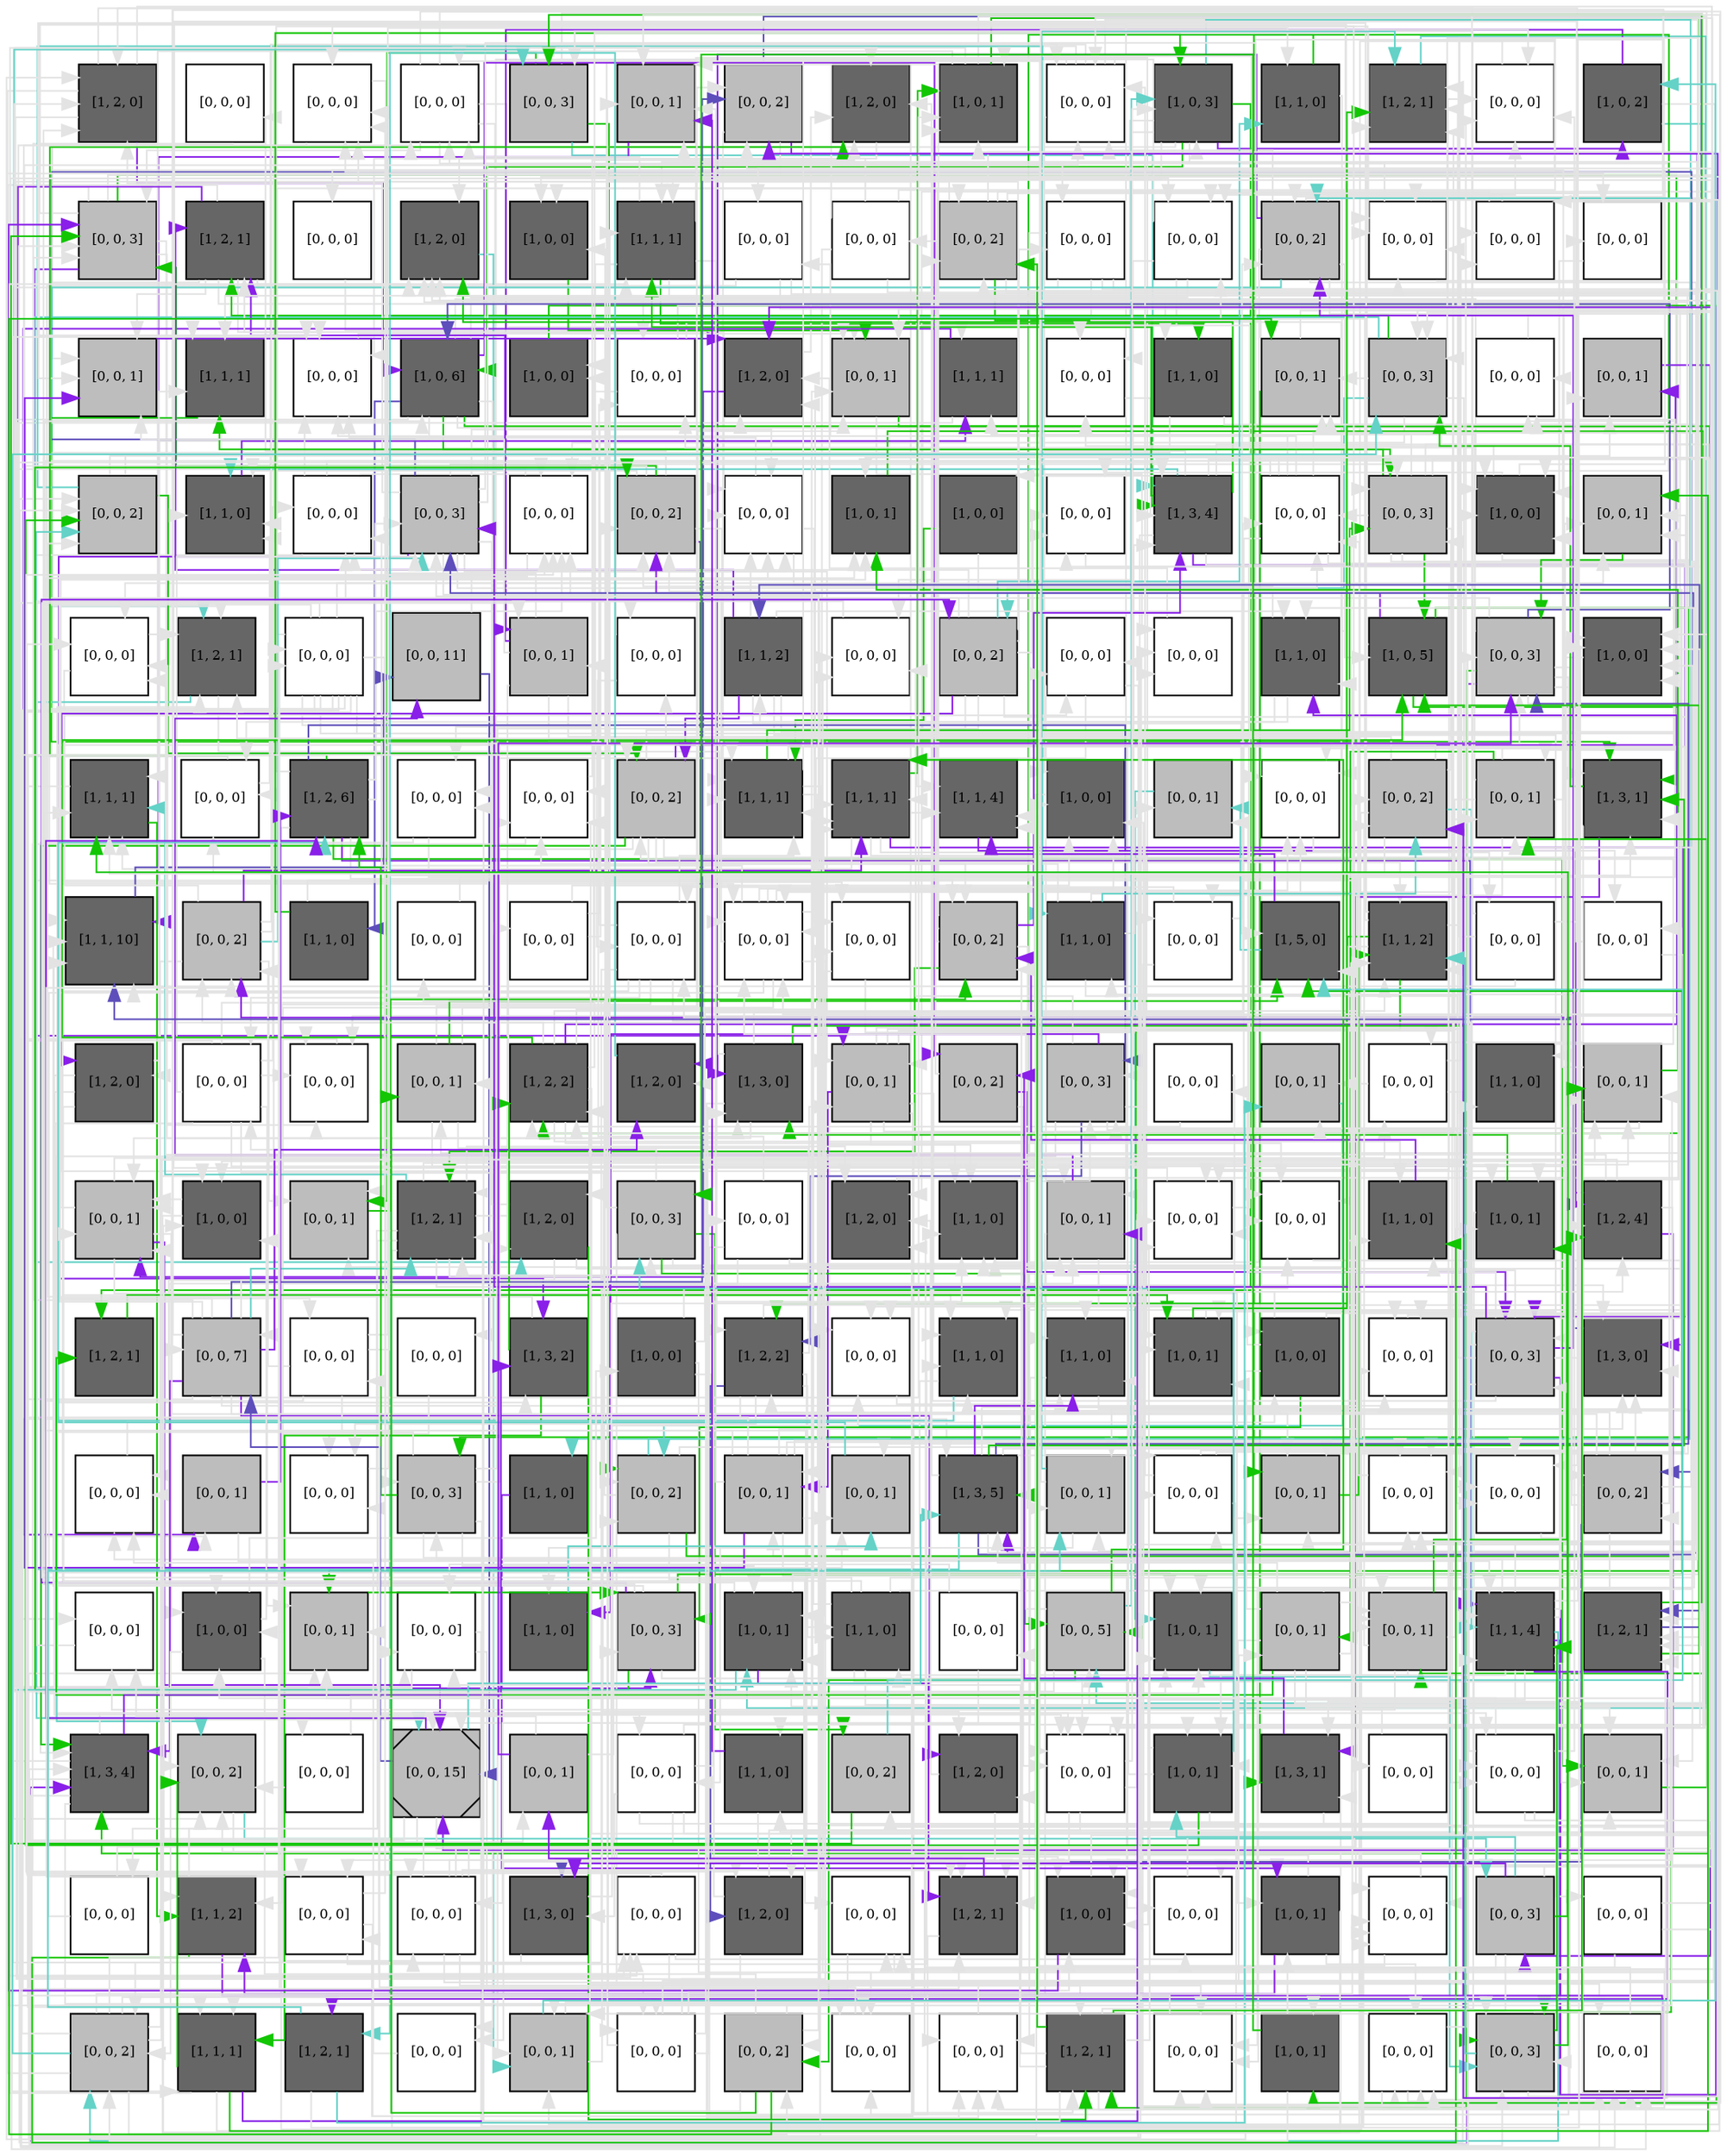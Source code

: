 digraph layout  {
rankdir=TB;
splines=ortho;
node [fixedsize=false, style=filled, width="0.6"];
edge [constraint=false];
0 [fillcolor="#666666", fontsize=8, label="[1, 2, 0]", shape=square, tooltip="name:  Gal4p ,\nin_degree: 5,\nout_degree: 5"];
1 [fillcolor="#FFFFFF", fontsize=8, label="[0, 0, 0]", shape=square, tooltip="name: None,\nin_degree: 1,\nout_degree: 1"];
2 [fillcolor="#FFFFFF", fontsize=8, label="[0, 0, 0]", shape=square, tooltip="name: None,\nin_degree: 5,\nout_degree: 2"];
3 [fillcolor="#FFFFFF", fontsize=8, label="[0, 0, 0]", shape=square, tooltip="name: None,\nin_degree: 4,\nout_degree: 6"];
4 [fillcolor="#bdbdbd", fontsize=8, label="[0, 0, 3]", shape=square, tooltip="name: None,\nin_degree: 3,\nout_degree: 4"];
5 [fillcolor="#bdbdbd", fontsize=8, label="[0, 0, 1]", shape=square, tooltip="name: None,\nin_degree: 6,\nout_degree: 1"];
6 [fillcolor="#bdbdbd", fontsize=8, label="[0, 0, 2]", shape=square, tooltip="name: None,\nin_degree: 4,\nout_degree: 4"];
7 [fillcolor="#666666", fontsize=8, label="[1, 2, 0]", shape=square, tooltip="name:  SUC2 ,\nin_degree: 5,\nout_degree: 1"];
8 [fillcolor="#666666", fontsize=8, label="[1, 0, 1]", shape=square, tooltip="name: SNF4,\nin_degree: 5,\nout_degree: 4"];
9 [fillcolor="#FFFFFF", fontsize=8, label="[0, 0, 0]", shape=square, tooltip="name: None,\nin_degree: 5,\nout_degree: 6"];
10 [fillcolor="#666666", fontsize=8, label="[1, 0, 3]", shape=square, tooltip="name:  glucose_ext ,\nin_degree: 4,\nout_degree: 9"];
11 [fillcolor="#666666", fontsize=8, label="[1, 1, 0]", shape=square, tooltip="name:  Mig2p ,\nin_degree: 2,\nout_degree: 2"];
12 [fillcolor="#666666", fontsize=8, label="[1, 2, 1]", shape=square, tooltip="name:  Mig3p ,\nin_degree: 6,\nout_degree: 1"];
13 [fillcolor="#FFFFFF", fontsize=8, label="[0, 0, 0]", shape=square, tooltip="name: None,\nin_degree: 5,\nout_degree: 1"];
14 [fillcolor="#666666", fontsize=8, label="[1, 0, 2]", shape=square, tooltip="name: RGT1,\nin_degree: 2,\nout_degree: 3"];
15 [fillcolor="#bdbdbd", fontsize=8, label="[0, 0, 3]", shape=square, tooltip="name: None,\nin_degree: 6,\nout_degree: 7"];
16 [fillcolor="#666666", fontsize=8, label="[1, 2, 1]", shape=square, tooltip="name:  MIG1 ,\nin_degree: 4,\nout_degree: 7"];
17 [fillcolor="#FFFFFF", fontsize=8, label="[0, 0, 0]", shape=square, tooltip="name: None,\nin_degree: 1,\nout_degree: 1"];
18 [fillcolor="#666666", fontsize=8, label="[1, 2, 0]", shape=square, tooltip="name:  MALT ,\nin_degree: 6,\nout_degree: 1"];
19 [fillcolor="#666666", fontsize=8, label="[1, 0, 0]", shape=square, tooltip="name:  maltose_ext ,\nin_degree: 3,\nout_degree: 1"];
20 [fillcolor="#666666", fontsize=8, label="[1, 1, 1]", shape=square, tooltip="name:  CAT8 ,\nin_degree: 5,\nout_degree: 6"];
21 [fillcolor="#FFFFFF", fontsize=8, label="[0, 0, 0]", shape=square, tooltip="name: None,\nin_degree: 2,\nout_degree: 3"];
22 [fillcolor="#FFFFFF", fontsize=8, label="[0, 0, 0]", shape=square, tooltip="name: None,\nin_degree: 1,\nout_degree: 5"];
23 [fillcolor="#bdbdbd", fontsize=8, label="[0, 0, 2]", shape=square, tooltip="name: None,\nin_degree: 4,\nout_degree: 6"];
24 [fillcolor="#FFFFFF", fontsize=8, label="[0, 0, 0]", shape=square, tooltip="name: None,\nin_degree: 2,\nout_degree: 5"];
25 [fillcolor="#FFFFFF", fontsize=8, label="[0, 0, 0]", shape=square, tooltip="name: None,\nin_degree: 4,\nout_degree: 4"];
26 [fillcolor="#bdbdbd", fontsize=8, label="[0, 0, 2]", shape=square, tooltip="name: None,\nin_degree: 4,\nout_degree: 9"];
27 [fillcolor="#FFFFFF", fontsize=8, label="[0, 0, 0]", shape=square, tooltip="name: None,\nin_degree: 5,\nout_degree: 3"];
28 [fillcolor="#FFFFFF", fontsize=8, label="[0, 0, 0]", shape=square, tooltip="name: None,\nin_degree: 3,\nout_degree: 2"];
29 [fillcolor="#FFFFFF", fontsize=8, label="[0, 0, 0]", shape=square, tooltip="name: None,\nin_degree: 2,\nout_degree: 1"];
30 [fillcolor="#bdbdbd", fontsize=8, label="[0, 0, 1]", shape=square, tooltip="name: None,\nin_degree: 5,\nout_degree: 1"];
31 [fillcolor="#666666", fontsize=8, label="[1, 1, 1]", shape=square, tooltip="name:  SFC1 ,\nin_degree: 4,\nout_degree: 1"];
32 [fillcolor="#FFFFFF", fontsize=8, label="[0, 0, 0]", shape=square, tooltip="name: None,\nin_degree: 6,\nout_degree: 1"];
33 [fillcolor="#666666", fontsize=8, label="[1, 0, 6]", shape=square, tooltip="name:  GAL11 ,\nin_degree: 4,\nout_degree: 10"];
34 [fillcolor="#666666", fontsize=8, label="[1, 0, 0]", shape=square, tooltip="name:  YCK1_2 ,\nin_degree: 2,\nout_degree: 1"];
35 [fillcolor="#FFFFFF", fontsize=8, label="[0, 0, 0]", shape=square, tooltip="name: None,\nin_degree: 3,\nout_degree: 3"];
36 [fillcolor="#666666", fontsize=8, label="[1, 2, 0]", shape=square, tooltip="name:  galactose_int ,\nin_degree: 5,\nout_degree: 2"];
37 [fillcolor="#bdbdbd", fontsize=8, label="[0, 0, 1]", shape=square, tooltip="name: None,\nin_degree: 6,\nout_degree: 2"];
38 [fillcolor="#666666", fontsize=8, label="[1, 1, 1]", shape=square, tooltip="name:  GAL5 ,\nin_degree: 3,\nout_degree: 2"];
39 [fillcolor="#FFFFFF", fontsize=8, label="[0, 0, 0]", shape=square, tooltip="name: None,\nin_degree: 3,\nout_degree: 1"];
40 [fillcolor="#666666", fontsize=8, label="[1, 1, 0]", shape=square, tooltip="name:  IDP2 ,\nin_degree: 2,\nout_degree: 2"];
41 [fillcolor="#bdbdbd", fontsize=8, label="[0, 0, 1]", shape=square, tooltip="name: None,\nin_degree: 4,\nout_degree: 2"];
42 [fillcolor="#bdbdbd", fontsize=8, label="[0, 0, 3]", shape=square, tooltip="name: None,\nin_degree: 5,\nout_degree: 6"];
43 [fillcolor="#FFFFFF", fontsize=8, label="[0, 0, 0]", shape=square, tooltip="name: None,\nin_degree: 3,\nout_degree: 1"];
44 [fillcolor="#bdbdbd", fontsize=8, label="[0, 0, 1]", shape=square, tooltip="name: None,\nin_degree: 3,\nout_degree: 1"];
45 [fillcolor="#bdbdbd", fontsize=8, label="[0, 0, 2]", shape=square, tooltip="name: None,\nin_degree: 5,\nout_degree: 4"];
46 [fillcolor="#666666", fontsize=8, label="[1, 1, 0]", shape=square, tooltip="name:  MalTp ,\nin_degree: 5,\nout_degree: 1"];
47 [fillcolor="#FFFFFF", fontsize=8, label="[0, 0, 0]", shape=square, tooltip="name: None,\nin_degree: 4,\nout_degree: 4"];
48 [fillcolor="#bdbdbd", fontsize=8, label="[0, 0, 3]", shape=square, tooltip="name: None,\nin_degree: 6,\nout_degree: 11"];
49 [fillcolor="#FFFFFF", fontsize=8, label="[0, 0, 0]", shape=square, tooltip="name: None,\nin_degree: 6,\nout_degree: 2"];
50 [fillcolor="#bdbdbd", fontsize=8, label="[0, 0, 2]", shape=square, tooltip="name: None,\nin_degree: 5,\nout_degree: 6"];
51 [fillcolor="#FFFFFF", fontsize=8, label="[0, 0, 0]", shape=square, tooltip="name: None,\nin_degree: 6,\nout_degree: 3"];
52 [fillcolor="#666666", fontsize=8, label="[1, 0, 1]", shape=square, tooltip="name: GAL11,\nin_degree: 4,\nout_degree: 1"];
53 [fillcolor="#666666", fontsize=8, label="[1, 0, 0]", shape=square, tooltip="name:  RGT2 ,\nin_degree: 1,\nout_degree: 2"];
54 [fillcolor="#FFFFFF", fontsize=8, label="[0, 0, 0]", shape=square, tooltip="name: None,\nin_degree: 4,\nout_degree: 1"];
55 [fillcolor="#666666", fontsize=8, label="[1, 3, 4]", shape=square, tooltip="name:  Std1p ,\nin_degree: 6,\nout_degree: 10"];
56 [fillcolor="#FFFFFF", fontsize=8, label="[0, 0, 0]", shape=square, tooltip="name: None,\nin_degree: 4,\nout_degree: 7"];
57 [fillcolor="#bdbdbd", fontsize=8, label="[0, 0, 3]", shape=square, tooltip="name: None,\nin_degree: 5,\nout_degree: 9"];
58 [fillcolor="#666666", fontsize=8, label="[1, 0, 0]", shape=square, tooltip="name: REG1,\nin_degree: 6,\nout_degree: 4"];
59 [fillcolor="#bdbdbd", fontsize=8, label="[0, 0, 1]", shape=square, tooltip="name: None,\nin_degree: 5,\nout_degree: 1"];
60 [fillcolor="#FFFFFF", fontsize=8, label="[0, 0, 0]", shape=square, tooltip="name: None,\nin_degree: 4,\nout_degree: 2"];
61 [fillcolor="#666666", fontsize=8, label="[1, 2, 1]", shape=square, tooltip="name:  FBP1 ,\nin_degree: 5,\nout_degree: 2"];
62 [fillcolor="#FFFFFF", fontsize=8, label="[0, 0, 0]", shape=square, tooltip="name: None,\nin_degree: 2,\nout_degree: 13"];
63 [fillcolor="#bdbdbd", fontsize=8, label="[0, 0, 11]", shape=square, tooltip="name: None,\nin_degree: 2,\nout_degree: 2"];
64 [fillcolor="#bdbdbd", fontsize=8, label="[0, 0, 1]", shape=square, tooltip="name: None,\nin_degree: 3,\nout_degree: 6"];
65 [fillcolor="#FFFFFF", fontsize=8, label="[0, 0, 0]", shape=square, tooltip="name: None,\nin_degree: 2,\nout_degree: 2"];
66 [fillcolor="#666666", fontsize=8, label="[1, 1, 2]", shape=square, tooltip="name:  STD1 ,\nin_degree: 2,\nout_degree: 7"];
67 [fillcolor="#FFFFFF", fontsize=8, label="[0, 0, 0]", shape=square, tooltip="name: None,\nin_degree: 4,\nout_degree: 1"];
68 [fillcolor="#bdbdbd", fontsize=8, label="[0, 0, 2]", shape=square, tooltip="name: None,\nin_degree: 2,\nout_degree: 10"];
69 [fillcolor="#FFFFFF", fontsize=8, label="[0, 0, 0]", shape=square, tooltip="name: None,\nin_degree: 3,\nout_degree: 3"];
70 [fillcolor="#FFFFFF", fontsize=8, label="[0, 0, 0]", shape=square, tooltip="name: None,\nin_degree: 3,\nout_degree: 1"];
71 [fillcolor="#666666", fontsize=8, label="[1, 1, 0]", shape=square, tooltip="name:  GAL3 ,\nin_degree: 4,\nout_degree: 4"];
72 [fillcolor="#666666", fontsize=8, label="[1, 0, 5]", shape=square, tooltip="name:  RGT1 ,\nin_degree: 4,\nout_degree: 4"];
73 [fillcolor="#bdbdbd", fontsize=8, label="[0, 0, 3]", shape=square, tooltip="name: None,\nin_degree: 5,\nout_degree: 9"];
74 [fillcolor="#666666", fontsize=8, label="[1, 0, 0]", shape=square, tooltip="name: RGT2,\nin_degree: 6,\nout_degree: 1"];
75 [fillcolor="#666666", fontsize=8, label="[1, 1, 1]", shape=square, tooltip="name:  HXT8 ,\nin_degree: 6,\nout_degree: 2"];
76 [fillcolor="#FFFFFF", fontsize=8, label="[0, 0, 0]", shape=square, tooltip="name: None,\nin_degree: 3,\nout_degree: 2"];
77 [fillcolor="#666666", fontsize=8, label="[1, 2, 6]", shape=square, tooltip="name:  Sip4p ,\nin_degree: 4,\nout_degree: 9"];
78 [fillcolor="#FFFFFF", fontsize=8, label="[0, 0, 0]", shape=square, tooltip="name: None,\nin_degree: 3,\nout_degree: 2"];
79 [fillcolor="#FFFFFF", fontsize=8, label="[0, 0, 0]", shape=square, tooltip="name: None,\nin_degree: 4,\nout_degree: 2"];
80 [fillcolor="#bdbdbd", fontsize=8, label="[0, 0, 2]", shape=square, tooltip="name: None,\nin_degree: 4,\nout_degree: 7"];
81 [fillcolor="#666666", fontsize=8, label="[1, 1, 1]", shape=square, tooltip="name:  PCK1 ,\nin_degree: 6,\nout_degree: 5"];
82 [fillcolor="#666666", fontsize=8, label="[1, 1, 1]", shape=square, tooltip="name:  Yck1p ,\nin_degree: 6,\nout_degree: 6"];
83 [fillcolor="#666666", fontsize=8, label="[1, 1, 4]", shape=square, tooltip="name:  4ORFs ,\nin_degree: 5,\nout_degree: 1"];
84 [fillcolor="#666666", fontsize=8, label="[1, 0, 0]", shape=square, tooltip="name: GRR1,\nin_degree: 5,\nout_degree: 1"];
85 [fillcolor="#bdbdbd", fontsize=8, label="[0, 0, 1]", shape=square, tooltip="name: None,\nin_degree: 3,\nout_degree: 1"];
86 [fillcolor="#FFFFFF", fontsize=8, label="[0, 0, 0]", shape=square, tooltip="name: None,\nin_degree: 5,\nout_degree: 1"];
87 [fillcolor="#bdbdbd", fontsize=8, label="[0, 0, 2]", shape=square, tooltip="name: None,\nin_degree: 4,\nout_degree: 6"];
88 [fillcolor="#bdbdbd", fontsize=8, label="[0, 0, 1]", shape=square, tooltip="name: None,\nin_degree: 4,\nout_degree: 6"];
89 [fillcolor="#666666", fontsize=8, label="[1, 3, 1]", shape=square, tooltip="name:  Glc7Reg1 ,\nin_degree: 6,\nout_degree: 3"];
90 [fillcolor="#666666", fontsize=8, label="[1, 1, 10]", shape=square, tooltip="name:  GAL7 ,\nin_degree: 6,\nout_degree: 1"];
91 [fillcolor="#bdbdbd", fontsize=8, label="[0, 0, 2]", shape=square, tooltip="name: None,\nin_degree: 4,\nout_degree: 7"];
92 [fillcolor="#666666", fontsize=8, label="[1, 1, 0]", shape=square, tooltip="name:  MIG3 ,\nin_degree: 1,\nout_degree: 2"];
93 [fillcolor="#FFFFFF", fontsize=8, label="[0, 0, 0]", shape=square, tooltip="name: None,\nin_degree: 1,\nout_degree: 1"];
94 [fillcolor="#FFFFFF", fontsize=8, label="[0, 0, 0]", shape=square, tooltip="name: None,\nin_degree: 1,\nout_degree: 3"];
95 [fillcolor="#FFFFFF", fontsize=8, label="[0, 0, 0]", shape=square, tooltip="name: None,\nin_degree: 3,\nout_degree: 7"];
96 [fillcolor="#FFFFFF", fontsize=8, label="[0, 0, 0]", shape=square, tooltip="name: None,\nin_degree: 6,\nout_degree: 9"];
97 [fillcolor="#FFFFFF", fontsize=8, label="[0, 0, 0]", shape=square, tooltip="name: None,\nin_degree: 3,\nout_degree: 2"];
98 [fillcolor="#bdbdbd", fontsize=8, label="[0, 0, 2]", shape=square, tooltip="name: None,\nin_degree: 5,\nout_degree: 6"];
99 [fillcolor="#666666", fontsize=8, label="[1, 1, 0]", shape=square, tooltip="name:  MIG2 ,\nin_degree: 2,\nout_degree: 5"];
100 [fillcolor="#FFFFFF", fontsize=8, label="[0, 0, 0]", shape=square, tooltip="name: None,\nin_degree: 2,\nout_degree: 3"];
101 [fillcolor="#666666", fontsize=8, label="[1, 5, 0]", shape=square, tooltip="name:  Mth1p ,\nin_degree: 5,\nout_degree: 2"];
102 [fillcolor="#666666", fontsize=8, label="[1, 1, 2]", shape=square, tooltip="name:  SCF_grr1 ,\nin_degree: 6,\nout_degree: 6"];
103 [fillcolor="#FFFFFF", fontsize=8, label="[0, 0, 0]", shape=square, tooltip="name: None,\nin_degree: 1,\nout_degree: 4"];
104 [fillcolor="#FFFFFF", fontsize=8, label="[0, 0, 0]", shape=square, tooltip="name: None,\nin_degree: 2,\nout_degree: 2"];
105 [fillcolor="#666666", fontsize=8, label="[1, 2, 0]", shape=square, tooltip="name:  MEL1 ,\nin_degree: 2,\nout_degree: 4"];
106 [fillcolor="#FFFFFF", fontsize=8, label="[0, 0, 0]", shape=square, tooltip="name: None,\nin_degree: 2,\nout_degree: 9"];
107 [fillcolor="#FFFFFF", fontsize=8, label="[0, 0, 0]", shape=square, tooltip="name: None,\nin_degree: 4,\nout_degree: 1"];
108 [fillcolor="#bdbdbd", fontsize=8, label="[0, 0, 1]", shape=square, tooltip="name: None,\nin_degree: 3,\nout_degree: 5"];
109 [fillcolor="#666666", fontsize=8, label="[1, 2, 2]", shape=square, tooltip="name:  Rgt2p ,\nin_degree: 5,\nout_degree: 10"];
110 [fillcolor="#666666", fontsize=8, label="[1, 2, 0]", shape=square, tooltip="name:  GAL2 ,\nin_degree: 3,\nout_degree: 1"];
111 [fillcolor="#666666", fontsize=8, label="[1, 3, 0]", shape=square, tooltip="name:  GAL1 ,\nin_degree: 4,\nout_degree: 5"];
112 [fillcolor="#bdbdbd", fontsize=8, label="[0, 0, 1]", shape=square, tooltip="name: None,\nin_degree: 4,\nout_degree: 9"];
113 [fillcolor="#bdbdbd", fontsize=8, label="[0, 0, 2]", shape=square, tooltip="name: None,\nin_degree: 2,\nout_degree: 3"];
114 [fillcolor="#bdbdbd", fontsize=8, label="[0, 0, 3]", shape=square, tooltip="name: None,\nin_degree: 4,\nout_degree: 6"];
115 [fillcolor="#FFFFFF", fontsize=8, label="[0, 0, 0]", shape=square, tooltip="name: None,\nin_degree: 1,\nout_degree: 2"];
116 [fillcolor="#bdbdbd", fontsize=8, label="[0, 0, 1]", shape=square, tooltip="name: None,\nin_degree: 3,\nout_degree: 1"];
117 [fillcolor="#FFFFFF", fontsize=8, label="[0, 0, 0]", shape=square, tooltip="name: None,\nin_degree: 2,\nout_degree: 3"];
118 [fillcolor="#666666", fontsize=8, label="[1, 1, 0]", shape=square, tooltip="name:  JEN1 ,\nin_degree: 2,\nout_degree: 1"];
119 [fillcolor="#bdbdbd", fontsize=8, label="[0, 0, 1]", shape=square, tooltip="name: None,\nin_degree: 5,\nout_degree: 4"];
120 [fillcolor="#bdbdbd", fontsize=8, label="[0, 0, 1]", shape=square, tooltip="name: None,\nin_degree: 6,\nout_degree: 5"];
121 [fillcolor="#666666", fontsize=8, label="[1, 0, 0]", shape=square, tooltip="name: glucose_ext,\nin_degree: 4,\nout_degree: 2"];
122 [fillcolor="#bdbdbd", fontsize=8, label="[0, 0, 1]", shape=square, tooltip="name: None,\nin_degree: 4,\nout_degree: 1"];
123 [fillcolor="#666666", fontsize=8, label="[1, 2, 1]", shape=square, tooltip="name:  MALS ,\nin_degree: 5,\nout_degree: 9"];
124 [fillcolor="#666666", fontsize=8, label="[1, 2, 0]", shape=square, tooltip="name:  MalRp ,\nin_degree: 3,\nout_degree: 4"];
125 [fillcolor="#bdbdbd", fontsize=8, label="[0, 0, 3]", shape=square, tooltip="name: None,\nin_degree: 3,\nout_degree: 6"];
126 [fillcolor="#FFFFFF", fontsize=8, label="[0, 0, 0]", shape=square, tooltip="name: None,\nin_degree: 1,\nout_degree: 4"];
127 [fillcolor="#666666", fontsize=8, label="[1, 2, 0]", shape=square, tooltip="name:  MDH2 ,\nin_degree: 4,\nout_degree: 1"];
128 [fillcolor="#666666", fontsize=8, label="[1, 1, 0]", shape=square, tooltip="name:  GAL10 ,\nin_degree: 6,\nout_degree: 1"];
129 [fillcolor="#bdbdbd", fontsize=8, label="[0, 0, 1]", shape=square, tooltip="name: None,\nin_degree: 5,\nout_degree: 3"];
130 [fillcolor="#FFFFFF", fontsize=8, label="[0, 0, 0]", shape=square, tooltip="name: None,\nin_degree: 5,\nout_degree: 2"];
131 [fillcolor="#FFFFFF", fontsize=8, label="[0, 0, 0]", shape=square, tooltip="name: None,\nin_degree: 5,\nout_degree: 1"];
132 [fillcolor="#666666", fontsize=8, label="[1, 1, 0]", shape=square, tooltip="name:  Gal1p ,\nin_degree: 4,\nout_degree: 1"];
133 [fillcolor="#666666", fontsize=8, label="[1, 0, 1]", shape=square, tooltip="name: YCK1_2,\nin_degree: 4,\nout_degree: 2"];
134 [fillcolor="#666666", fontsize=8, label="[1, 2, 4]", shape=square, tooltip="name:  ICL1 ,\nin_degree: 4,\nout_degree: 5"];
135 [fillcolor="#666666", fontsize=8, label="[1, 2, 1]", shape=square, tooltip="name:  MLS1 ,\nin_degree: 2,\nout_degree: 1"];
136 [fillcolor="#bdbdbd", fontsize=8, label="[0, 0, 7]", shape=square, tooltip="name: None,\nin_degree: 3,\nout_degree: 14"];
137 [fillcolor="#FFFFFF", fontsize=8, label="[0, 0, 0]", shape=square, tooltip="name: None,\nin_degree: 2,\nout_degree: 5"];
138 [fillcolor="#FFFFFF", fontsize=8, label="[0, 0, 0]", shape=square, tooltip="name: None,\nin_degree: 1,\nout_degree: 1"];
139 [fillcolor="#666666", fontsize=8, label="[1, 3, 2]", shape=square, tooltip="name:  Snf1p ,\nin_degree: 3,\nout_degree: 3"];
140 [fillcolor="#666666", fontsize=8, label="[1, 0, 0]", shape=square, tooltip="name: GLC7,\nin_degree: 1,\nout_degree: 4"];
141 [fillcolor="#666666", fontsize=8, label="[1, 2, 2]", shape=square, tooltip="name:  maltose_int ,\nin_degree: 4,\nout_degree: 7"];
142 [fillcolor="#FFFFFF", fontsize=8, label="[0, 0, 0]", shape=square, tooltip="name: None,\nin_degree: 4,\nout_degree: 1"];
143 [fillcolor="#666666", fontsize=8, label="[1, 1, 0]", shape=square, tooltip="name:  MTH1 ,\nin_degree: 5,\nout_degree: 2"];
144 [fillcolor="#666666", fontsize=8, label="[1, 1, 0]", shape=square, tooltip="name:  HXT5 ,\nin_degree: 5,\nout_degree: 2"];
145 [fillcolor="#666666", fontsize=8, label="[1, 0, 1]", shape=square, tooltip="name: galactose_ext,\nin_degree: 5,\nout_degree: 2"];
146 [fillcolor="#666666", fontsize=8, label="[1, 0, 0]", shape=square, tooltip="name:  GLC7 ,\nin_degree: 2,\nout_degree: 5"];
147 [fillcolor="#FFFFFF", fontsize=8, label="[0, 0, 0]", shape=square, tooltip="name: None,\nin_degree: 4,\nout_degree: 1"];
148 [fillcolor="#bdbdbd", fontsize=8, label="[0, 0, 3]", shape=square, tooltip="name: None,\nin_degree: 4,\nout_degree: 12"];
149 [fillcolor="#666666", fontsize=8, label="[1, 3, 0]", shape=square, tooltip="name:  Rgt1p ,\nin_degree: 5,\nout_degree: 1"];
150 [fillcolor="#FFFFFF", fontsize=8, label="[0, 0, 0]", shape=square, tooltip="name: None,\nin_degree: 4,\nout_degree: 1"];
151 [fillcolor="#bdbdbd", fontsize=8, label="[0, 0, 1]", shape=square, tooltip="name: None,\nin_degree: 2,\nout_degree: 2"];
152 [fillcolor="#FFFFFF", fontsize=8, label="[0, 0, 0]", shape=square, tooltip="name: None,\nin_degree: 3,\nout_degree: 1"];
153 [fillcolor="#bdbdbd", fontsize=8, label="[0, 0, 3]", shape=square, tooltip="name: None,\nin_degree: 3,\nout_degree: 7"];
154 [fillcolor="#666666", fontsize=8, label="[1, 1, 0]", shape=square, tooltip="name:  Gal2p ,\nin_degree: 1,\nout_degree: 1"];
155 [fillcolor="#bdbdbd", fontsize=8, label="[0, 0, 2]", shape=square, tooltip="name: None,\nin_degree: 4,\nout_degree: 5"];
156 [fillcolor="#bdbdbd", fontsize=8, label="[0, 0, 1]", shape=square, tooltip="name: None,\nin_degree: 3,\nout_degree: 9"];
157 [fillcolor="#bdbdbd", fontsize=8, label="[0, 0, 1]", shape=square, tooltip="name: None,\nin_degree: 4,\nout_degree: 1"];
158 [fillcolor="#666666", fontsize=8, label="[1, 3, 5]", shape=square, tooltip="name:  Gal80p ,\nin_degree: 5,\nout_degree: 10"];
159 [fillcolor="#bdbdbd", fontsize=8, label="[0, 0, 1]", shape=square, tooltip="name: None,\nin_degree: 4,\nout_degree: 3"];
160 [fillcolor="#FFFFFF", fontsize=8, label="[0, 0, 0]", shape=square, tooltip="name: None,\nin_degree: 3,\nout_degree: 4"];
161 [fillcolor="#bdbdbd", fontsize=8, label="[0, 0, 1]", shape=square, tooltip="name: None,\nin_degree: 5,\nout_degree: 1"];
162 [fillcolor="#FFFFFF", fontsize=8, label="[0, 0, 0]", shape=square, tooltip="name: None,\nin_degree: 5,\nout_degree: 1"];
163 [fillcolor="#FFFFFF", fontsize=8, label="[0, 0, 0]", shape=square, tooltip="name: None,\nin_degree: 4,\nout_degree: 1"];
164 [fillcolor="#bdbdbd", fontsize=8, label="[0, 0, 2]", shape=square, tooltip="name: None,\nin_degree: 3,\nout_degree: 9"];
165 [fillcolor="#FFFFFF", fontsize=8, label="[0, 0, 0]", shape=square, tooltip="name: None,\nin_degree: 3,\nout_degree: 1"];
166 [fillcolor="#666666", fontsize=8, label="[1, 0, 0]", shape=square, tooltip="name:  GRR1 ,\nin_degree: 4,\nout_degree: 4"];
167 [fillcolor="#bdbdbd", fontsize=8, label="[0, 0, 1]", shape=square, tooltip="name: None,\nin_degree: 5,\nout_degree: 1"];
168 [fillcolor="#FFFFFF", fontsize=8, label="[0, 0, 0]", shape=square, tooltip="name: None,\nin_degree: 4,\nout_degree: 3"];
169 [fillcolor="#666666", fontsize=8, label="[1, 1, 0]", shape=square, tooltip="name:  MALR ,\nin_degree: 2,\nout_degree: 1"];
170 [fillcolor="#bdbdbd", fontsize=8, label="[0, 0, 3]", shape=square, tooltip="name: None,\nin_degree: 4,\nout_degree: 6"];
171 [fillcolor="#666666", fontsize=8, label="[1, 0, 1]", shape=square, tooltip="name:  SNF4 ,\nin_degree: 5,\nout_degree: 4"];
172 [fillcolor="#666666", fontsize=8, label="[1, 1, 0]", shape=square, tooltip="name:  SIP4 ,\nin_degree: 3,\nout_degree: 7"];
173 [fillcolor="#FFFFFF", fontsize=8, label="[0, 0, 0]", shape=square, tooltip="name: None,\nin_degree: 1,\nout_degree: 2"];
174 [fillcolor="#bdbdbd", fontsize=8, label="[0, 0, 5]", shape=square, tooltip="name: None,\nin_degree: 4,\nout_degree: 5"];
175 [fillcolor="#666666", fontsize=8, label="[1, 0, 1]", shape=square, tooltip="name: SNF1,\nin_degree: 6,\nout_degree: 1"];
176 [fillcolor="#bdbdbd", fontsize=8, label="[0, 0, 1]", shape=square, tooltip="name: None,\nin_degree: 2,\nout_degree: 9"];
177 [fillcolor="#bdbdbd", fontsize=8, label="[0, 0, 1]", shape=square, tooltip="name: None,\nin_degree: 5,\nout_degree: 5"];
178 [fillcolor="#666666", fontsize=8, label="[1, 1, 4]", shape=square, tooltip="name:  GAL4 ,\nin_degree: 6,\nout_degree: 13"];
179 [fillcolor="#666666", fontsize=8, label="[1, 2, 1]", shape=square, tooltip="name:  Mig1p ,\nin_degree: 5,\nout_degree: 3"];
180 [fillcolor="#666666", fontsize=8, label="[1, 3, 4]", shape=square, tooltip="name:  HXT1 ,\nin_degree: 6,\nout_degree: 6"];
181 [fillcolor="#bdbdbd", fontsize=8, label="[0, 0, 2]", shape=square, tooltip="name: None,\nin_degree: 6,\nout_degree: 2"];
182 [fillcolor="#FFFFFF", fontsize=8, label="[0, 0, 0]", shape=square, tooltip="name: None,\nin_degree: 1,\nout_degree: 2"];
183 [fillcolor="#bdbdbd", fontsize=8, label="[0, 0, 15]", shape=Msquare, tooltip="name: None,\nin_degree: 6,\nout_degree: 6"];
184 [fillcolor="#bdbdbd", fontsize=8, label="[0, 0, 1]", shape=square, tooltip="name: None,\nin_degree: 2,\nout_degree: 3"];
185 [fillcolor="#FFFFFF", fontsize=8, label="[0, 0, 0]", shape=square, tooltip="name: None,\nin_degree: 2,\nout_degree: 6"];
186 [fillcolor="#666666", fontsize=8, label="[1, 1, 0]", shape=square, tooltip="name:  GAL80 ,\nin_degree: 2,\nout_degree: 2"];
187 [fillcolor="#bdbdbd", fontsize=8, label="[0, 0, 2]", shape=square, tooltip="name: None,\nin_degree: 2,\nout_degree: 2"];
188 [fillcolor="#666666", fontsize=8, label="[1, 2, 0]", shape=square, tooltip="name:  HXT2 ,\nin_degree: 3,\nout_degree: 2"];
189 [fillcolor="#FFFFFF", fontsize=8, label="[0, 0, 0]", shape=square, tooltip="name: None,\nin_degree: 6,\nout_degree: 5"];
190 [fillcolor="#666666", fontsize=8, label="[1, 0, 1]", shape=square, tooltip="name:  SNF1 ,\nin_degree: 4,\nout_degree: 5"];
191 [fillcolor="#666666", fontsize=8, label="[1, 3, 1]", shape=square, tooltip="name:  SNF3 ,\nin_degree: 4,\nout_degree: 2"];
192 [fillcolor="#FFFFFF", fontsize=8, label="[0, 0, 0]", shape=square, tooltip="name: None,\nin_degree: 1,\nout_degree: 1"];
193 [fillcolor="#FFFFFF", fontsize=8, label="[0, 0, 0]", shape=square, tooltip="name: None,\nin_degree: 3,\nout_degree: 5"];
194 [fillcolor="#bdbdbd", fontsize=8, label="[0, 0, 1]", shape=square, tooltip="name: None,\nin_degree: 5,\nout_degree: 1"];
195 [fillcolor="#FFFFFF", fontsize=8, label="[0, 0, 0]", shape=square, tooltip="name: None,\nin_degree: 1,\nout_degree: 2"];
196 [fillcolor="#666666", fontsize=8, label="[1, 1, 2]", shape=square, tooltip="name:  ACS1 ,\nin_degree: 4,\nout_degree: 3"];
197 [fillcolor="#FFFFFF", fontsize=8, label="[0, 0, 0]", shape=square, tooltip="name: None,\nin_degree: 3,\nout_degree: 4"];
198 [fillcolor="#FFFFFF", fontsize=8, label="[0, 0, 0]", shape=square, tooltip="name: None,\nin_degree: 3,\nout_degree: 7"];
199 [fillcolor="#666666", fontsize=8, label="[1, 3, 0]", shape=square, tooltip="name:  HXT4 ,\nin_degree: 3,\nout_degree: 2"];
200 [fillcolor="#FFFFFF", fontsize=8, label="[0, 0, 0]", shape=square, tooltip="name: None,\nin_degree: 3,\nout_degree: 4"];
201 [fillcolor="#666666", fontsize=8, label="[1, 2, 0]", shape=square, tooltip="name:  HXT3 ,\nin_degree: 3,\nout_degree: 3"];
202 [fillcolor="#FFFFFF", fontsize=8, label="[0, 0, 0]", shape=square, tooltip="name: None,\nin_degree: 3,\nout_degree: 2"];
203 [fillcolor="#666666", fontsize=8, label="[1, 2, 1]", shape=square, tooltip="name:  Snf3p ,\nin_degree: 6,\nout_degree: 2"];
204 [fillcolor="#666666", fontsize=8, label="[1, 0, 0]", shape=square, tooltip="name:  galactose_ext ,\nin_degree: 5,\nout_degree: 2"];
205 [fillcolor="#FFFFFF", fontsize=8, label="[0, 0, 0]", shape=square, tooltip="name: None,\nin_degree: 3,\nout_degree: 1"];
206 [fillcolor="#666666", fontsize=8, label="[1, 0, 1]", shape=square, tooltip="name: maltose_ext,\nin_degree: 3,\nout_degree: 4"];
207 [fillcolor="#FFFFFF", fontsize=8, label="[0, 0, 0]", shape=square, tooltip="name: None,\nin_degree: 5,\nout_degree: 2"];
208 [fillcolor="#bdbdbd", fontsize=8, label="[0, 0, 3]", shape=square, tooltip="name: None,\nin_degree: 2,\nout_degree: 6"];
209 [fillcolor="#FFFFFF", fontsize=8, label="[0, 0, 0]", shape=square, tooltip="name: None,\nin_degree: 1,\nout_degree: 3"];
210 [fillcolor="#bdbdbd", fontsize=8, label="[0, 0, 2]", shape=square, tooltip="name: None,\nin_degree: 4,\nout_degree: 9"];
211 [fillcolor="#666666", fontsize=8, label="[1, 1, 1]", shape=square, tooltip="name:  Gal11p ,\nin_degree: 4,\nout_degree: 5"];
212 [fillcolor="#666666", fontsize=8, label="[1, 2, 1]", shape=square, tooltip="name:  Gal3p ,\nin_degree: 2,\nout_degree: 3"];
213 [fillcolor="#FFFFFF", fontsize=8, label="[0, 0, 0]", shape=square, tooltip="name: None,\nin_degree: 2,\nout_degree: 1"];
214 [fillcolor="#bdbdbd", fontsize=8, label="[0, 0, 1]", shape=square, tooltip="name: None,\nin_degree: 5,\nout_degree: 3"];
215 [fillcolor="#FFFFFF", fontsize=8, label="[0, 0, 0]", shape=square, tooltip="name: None,\nin_degree: 3,\nout_degree: 6"];
216 [fillcolor="#bdbdbd", fontsize=8, label="[0, 0, 2]", shape=square, tooltip="name: None,\nin_degree: 3,\nout_degree: 6"];
217 [fillcolor="#FFFFFF", fontsize=8, label="[0, 0, 0]", shape=square, tooltip="name: None,\nin_degree: 4,\nout_degree: 1"];
218 [fillcolor="#FFFFFF", fontsize=8, label="[0, 0, 0]", shape=square, tooltip="name: None,\nin_degree: 5,\nout_degree: 1"];
219 [fillcolor="#666666", fontsize=8, label="[1, 2, 1]", shape=square, tooltip="name:  Cat8p ,\nin_degree: 4,\nout_degree: 8"];
220 [fillcolor="#FFFFFF", fontsize=8, label="[0, 0, 0]", shape=square, tooltip="name: None,\nin_degree: 5,\nout_degree: 1"];
221 [fillcolor="#666666", fontsize=8, label="[1, 0, 1]", shape=square, tooltip="name:  REG1 ,\nin_degree: 2,\nout_degree: 3"];
222 [fillcolor="#FFFFFF", fontsize=8, label="[0, 0, 0]", shape=square, tooltip="name: None,\nin_degree: 4,\nout_degree: 4"];
223 [fillcolor="#bdbdbd", fontsize=8, label="[0, 0, 3]", shape=square, tooltip="name: None,\nin_degree: 6,\nout_degree: 5"];
224 [fillcolor="#FFFFFF", fontsize=8, label="[0, 0, 0]", shape=square, tooltip="name: None,\nin_degree: 5,\nout_degree: 1"];
0 -> 33  [color="#891FE8", style="penwidth(0.1)", tooltip="0( Gal4p ) to 110( GAL2 )", weight=1];
0 -> 186  [color=grey89, style="penwidth(0.1)", tooltip=" ", weight=1];
0 -> 200  [color=grey89, style="penwidth(0.1)", tooltip=" ", weight=1];
0 -> 157  [color=grey89, style="penwidth(0.1)", tooltip=" ", weight=1];
0 -> 163  [color=grey89, style="penwidth(0.1)", tooltip=" ", weight=1];
1 -> 98  [color=grey89, style="penwidth(0.1)", tooltip=" ", weight=1];
2 -> 158  [color=grey89, style="penwidth(0.1)", tooltip=" ", weight=1];
2 -> 153  [color=grey89, style="penwidth(0.1)", tooltip=" ", weight=1];
3 -> 174  [color=grey89, style="penwidth(0.1)", tooltip=" ", weight=1];
3 -> 222  [color=grey89, style="penwidth(0.1)", tooltip=" ", weight=1];
3 -> 38  [color=grey89, style="penwidth(0.1)", tooltip=" ", weight=1];
3 -> 58  [color=grey89, style="penwidth(0.1)", tooltip=" ", weight=1];
3 -> 15  [color=grey89, style="penwidth(0.1)", tooltip=" ", weight=1];
3 -> 149  [color=grey89, style="penwidth(0.1)", tooltip=" ", weight=1];
4 -> 155  [color="#12C603", style="penwidth(0.1)", tooltip="179( Mig1p ) to 178( GAL4 )", weight=1];
4 -> 122  [color="#12C603", style="penwidth(0.1)", tooltip="179( Mig1p ) to 123( MALS )", weight=1];
4 -> 55  [color="#64D2C7", style="penwidth(0.1)", tooltip="18( MALT ) to 46( MalTp )", weight=1];
4 -> 179  [color=grey89, style="penwidth(0.1)", tooltip=" ", weight=1];
5 -> 90  [color="#891FE8", style="penwidth(0.1)", tooltip="186( GAL80 ) to 158( Gal80p )", weight=1];
6 -> 179  [color="#5D4EBB", style="penwidth(0.1)", tooltip="149( Rgt1p ) to 66( STD1 )", weight=1];
6 -> 57  [color=grey89, style="penwidth(0.1)", tooltip=" ", weight=1];
6 -> 158  [color="#891FE8", style="penwidth(0.1)", tooltip="132( Gal1p ) to 158( Gal80p )", weight=1];
6 -> 81  [color=grey89, style="penwidth(0.1)", tooltip=" ", weight=1];
7 -> 32  [color=grey89, style="penwidth(0.1)", tooltip=" ", weight=1];
8 -> 75  [color=grey89, style="penwidth(0.1)", tooltip=" ", weight=1];
8 -> 186  [color=grey89, style="penwidth(0.1)", tooltip=" ", weight=1];
8 -> 167  [color="#12C603", style="penwidth(0.1)", tooltip="82( Yck1p ) to 101( Mth1p )", weight=1];
8 -> 165  [color=grey89, style="penwidth(0.1)", tooltip=" ", weight=1];
9 -> 125  [color=grey89, style="penwidth(0.1)", tooltip=" ", weight=1];
9 -> 79  [color=grey89, style="penwidth(0.1)", tooltip=" ", weight=1];
9 -> 84  [color=grey89, style="penwidth(0.1)", tooltip=" ", weight=1];
9 -> 136  [color=grey89, style="penwidth(0.1)", tooltip=" ", weight=1];
9 -> 150  [color=grey89, style="penwidth(0.1)", tooltip=" ", weight=1];
9 -> 76  [color=grey89, style="penwidth(0.1)", tooltip=" ", weight=1];
10 -> 33  [color="#12C603", style="penwidth(0.1)", tooltip="10( glucose_ext ) to 89( Glc7Reg1 )", weight=1];
10 -> 67  [color=grey89, style="penwidth(0.1)", tooltip=" ", weight=1];
10 -> 14  [color="#891FE8", style="penwidth(0.1)", tooltip="12( Mig3p ) to 16( MIG1 )", weight=1];
10 -> 215  [color=grey89, style="penwidth(0.1)", tooltip=" ", weight=1];
10 -> 39  [color=grey89, style="penwidth(0.1)", tooltip=" ", weight=1];
10 -> 154  [color="#64D2C7", style="penwidth(0.1)", tooltip="110( GAL2 ) to 154( Gal2p )", weight=1];
10 -> 135  [color="#12C603", style="penwidth(0.1)", tooltip="92( MIG3 ) to 12( Mig3p )", weight=1];
10 -> 30  [color=grey89, style="penwidth(0.1)", tooltip=" ", weight=1];
10 -> 20  [color=grey89, style="penwidth(0.1)", tooltip=" ", weight=1];
11 -> 158  [color="#12C603", style="penwidth(0.1)", tooltip="11( Mig2p ) to 16( MIG1 )", weight=1];
11 -> 122  [color=grey89, style="penwidth(0.1)", tooltip=" ", weight=1];
12 -> 174  [color="#64D2C7", style="penwidth(0.1)", tooltip="110( GAL2 ) to 154( Gal2p )", weight=1];
13 -> 177  [color=grey89, style="penwidth(0.1)", tooltip=" ", weight=1];
14 -> 64  [color="#891FE8", style="penwidth(0.1)", tooltip="12( Mig3p ) to 16( MIG1 )", weight=1];
14 -> 214  [color=grey89, style="penwidth(0.1)", tooltip=" ", weight=1];
14 -> 171  [color="#64D2C7", style="penwidth(0.1)", tooltip="18( MALT ) to 46( MalTp )", weight=1];
15 -> 89  [color="#12C603", style="penwidth(0.1)", tooltip="221( REG1 ) to 89( Glc7Reg1 )", weight=1];
15 -> 129  [color=grey89, style="penwidth(0.1)", tooltip=" ", weight=1];
15 -> 112  [color="#891FE8", style="penwidth(0.1)", tooltip="204( galactose_ext ) to 36( galactose_int )", weight=1];
15 -> 107  [color=grey89, style="penwidth(0.1)", tooltip=" ", weight=1];
15 -> 214  [color=grey89, style="penwidth(0.1)", tooltip=" ", weight=1];
15 -> 111  [color=grey89, style="penwidth(0.1)", tooltip=" ", weight=1];
15 -> 131  [color=grey89, style="penwidth(0.1)", tooltip=" ", weight=1];
16 -> 51  [color=grey89, style="penwidth(0.1)", tooltip=" ", weight=1];
16 -> 217  [color=grey89, style="penwidth(0.1)", tooltip=" ", weight=1];
16 -> 30  [color=grey89, style="penwidth(0.1)", tooltip=" ", weight=1];
16 -> 88  [color=grey89, style="penwidth(0.1)", tooltip=" ", weight=1];
16 -> 170  [color="#891FE8", style="penwidth(0.1)", tooltip="179( Mig1p ) to 105( MEL1 )", weight=1];
16 -> 96  [color=grey89, style="penwidth(0.1)", tooltip=" ", weight=1];
16 -> 20  [color=grey89, style="penwidth(0.1)", tooltip=" ", weight=1];
17 -> 37  [color=grey89, style="penwidth(0.1)", tooltip=" ", weight=1];
18 -> 214  [color="#64D2C7", style="penwidth(0.1)", tooltip="18( MALT ) to 46( MalTp )", weight=1];
19 -> 37  [color="#12C603", style="penwidth(0.1)", tooltip="19( maltose_ext ) to 141( maltose_int )", weight=1];
20 -> 100  [color=grey89, style="penwidth(0.1)", tooltip=" ", weight=1];
20 -> 40  [color="#12C603", style="penwidth(0.1)", tooltip="219( Cat8p ) to 40( IDP2 )", weight=1];
20 -> 58  [color=grey89, style="penwidth(0.1)", tooltip=" ", weight=1];
20 -> 141  [color=grey89, style="penwidth(0.1)", tooltip=" ", weight=1];
20 -> 78  [color=grey89, style="penwidth(0.1)", tooltip=" ", weight=1];
20 -> 3  [color=grey89, style="penwidth(0.1)", tooltip=" ", weight=1];
21 -> 90  [color=grey89, style="penwidth(0.1)", tooltip=" ", weight=1];
21 -> 161  [color=grey89, style="penwidth(0.1)", tooltip=" ", weight=1];
21 -> 83  [color=grey89, style="penwidth(0.1)", tooltip=" ", weight=1];
22 -> 146  [color=grey89, style="penwidth(0.1)", tooltip=" ", weight=1];
22 -> 222  [color=grey89, style="penwidth(0.1)", tooltip=" ", weight=1];
22 -> 18  [color=grey89, style="penwidth(0.1)", tooltip=" ", weight=1];
22 -> 124  [color=grey89, style="penwidth(0.1)", tooltip=" ", weight=1];
22 -> 194  [color=grey89, style="penwidth(0.1)", tooltip=" ", weight=1];
23 -> 148  [color=grey89, style="penwidth(0.1)", tooltip=" ", weight=1];
23 -> 147  [color=grey89, style="penwidth(0.1)", tooltip=" ", weight=1];
23 -> 55  [color="#12C603", style="penwidth(0.1)", tooltip="219( Cat8p ) to 40( IDP2 )", weight=1];
23 -> 168  [color=grey89, style="penwidth(0.1)", tooltip=" ", weight=1];
23 -> 10  [color=grey89, style="penwidth(0.1)", tooltip=" ", weight=1];
23 -> 220  [color=grey89, style="penwidth(0.1)", tooltip=" ", weight=1];
24 -> 86  [color=grey89, style="penwidth(0.1)", tooltip=" ", weight=1];
24 -> 181  [color=grey89, style="penwidth(0.1)", tooltip=" ", weight=1];
24 -> 27  [color=grey89, style="penwidth(0.1)", tooltip=" ", weight=1];
24 -> 202  [color=grey89, style="penwidth(0.1)", tooltip=" ", weight=1];
24 -> 218  [color=grey89, style="penwidth(0.1)", tooltip=" ", weight=1];
25 -> 35  [color=grey89, style="penwidth(0.1)", tooltip=" ", weight=1];
25 -> 114  [color=grey89, style="penwidth(0.1)", tooltip=" ", weight=1];
25 -> 112  [color=grey89, style="penwidth(0.1)", tooltip=" ", weight=1];
25 -> 82  [color=grey89, style="penwidth(0.1)", tooltip=" ", weight=1];
26 -> 61  [color="#64D2C7", style="penwidth(0.1)", tooltip="212( Gal3p ) to 158( Gal80p )", weight=1];
26 -> 9  [color=grey89, style="penwidth(0.1)", tooltip=" ", weight=1];
26 -> 111  [color="#891FE8", style="penwidth(0.1)", tooltip="0( Gal4p ) to 111( GAL1 )", weight=1];
26 -> 72  [color=grey89, style="penwidth(0.1)", tooltip=" ", weight=1];
26 -> 128  [color=grey89, style="penwidth(0.1)", tooltip=" ", weight=1];
26 -> 189  [color=grey89, style="penwidth(0.1)", tooltip=" ", weight=1];
26 -> 89  [color=grey89, style="penwidth(0.1)", tooltip=" ", weight=1];
26 -> 159  [color=grey89, style="penwidth(0.1)", tooltip=" ", weight=1];
26 -> 13  [color=grey89, style="penwidth(0.1)", tooltip=" ", weight=1];
27 -> 107  [color=grey89, style="penwidth(0.1)", tooltip=" ", weight=1];
27 -> 3  [color=grey89, style="penwidth(0.1)", tooltip=" ", weight=1];
27 -> 136  [color=grey89, style="penwidth(0.1)", tooltip=" ", weight=1];
28 -> 127  [color=grey89, style="penwidth(0.1)", tooltip=" ", weight=1];
28 -> 25  [color=grey89, style="penwidth(0.1)", tooltip=" ", weight=1];
29 -> 58  [color=grey89, style="penwidth(0.1)", tooltip=" ", weight=1];
30 -> 36  [color="#891FE8", style="penwidth(0.1)", tooltip="204( galactose_ext ) to 36( galactose_int )", weight=1];
31 -> 89  [color="#12C603", style="penwidth(0.1)", tooltip="10( glucose_ext ) to 89( Glc7Reg1 )", weight=1];
32 -> 37  [color=grey89, style="penwidth(0.1)", tooltip=" ", weight=1];
33 -> 180  [color="#12C603", style="penwidth(0.1)", tooltip="10( glucose_ext ) to 109( Rgt2p )", weight=1];
33 -> 113  [color="#891FE8", style="penwidth(0.1)", tooltip="0( Gal4p ) to 111( GAL1 )", weight=1];
33 -> 86  [color=grey89, style="penwidth(0.1)", tooltip=" ", weight=1];
33 -> 57  [color="#12C603", style="penwidth(0.1)", tooltip="10( glucose_ext ) to 89( Glc7Reg1 )", weight=1];
33 -> 105  [color=grey89, style="penwidth(0.1)", tooltip=" ", weight=1];
33 -> 13  [color=grey89, style="penwidth(0.1)", tooltip=" ", weight=1];
33 -> 200  [color=grey89, style="penwidth(0.1)", tooltip=" ", weight=1];
33 -> 92  [color="#5D4EBB", style="penwidth(0.1)", tooltip="149( Rgt1p ) to 92( MIG3 )", weight=1];
33 -> 40  [color=grey89, style="penwidth(0.1)", tooltip=" ", weight=1];
33 -> 213  [color=grey89, style="penwidth(0.1)", tooltip=" ", weight=1];
34 -> 221  [color="#12C603", style="penwidth(0.1)", tooltip="34( YCK1_2 ) to 82( Yck1p )", weight=1];
35 -> 60  [color=grey89, style="penwidth(0.1)", tooltip=" ", weight=1];
35 -> 86  [color=grey89, style="penwidth(0.1)", tooltip=" ", weight=1];
35 -> 162  [color=grey89, style="penwidth(0.1)", tooltip=" ", weight=1];
36 -> 7  [color=grey89, style="penwidth(0.1)", tooltip=" ", weight=1];
36 -> 120  [color="#891FE8", style="penwidth(0.1)", tooltip="36( galactose_int ) to 212( Gal3p )", weight=1];
37 -> 70  [color=grey89, style="penwidth(0.1)", tooltip=" ", weight=1];
37 -> 161  [color="#12C603", style="penwidth(0.1)", tooltip="19( maltose_ext ) to 141( maltose_int )", weight=1];
38 -> 200  [color=grey89, style="penwidth(0.1)", tooltip=" ", weight=1];
38 -> 151  [color="#891FE8", style="penwidth(0.1)", tooltip="46( MalTp ) to 141( maltose_int )", weight=1];
39 -> 55  [color=grey89, style="penwidth(0.1)", tooltip=" ", weight=1];
40 -> 61  [color=grey89, style="penwidth(0.1)", tooltip=" ", weight=1];
40 -> 162  [color=grey89, style="penwidth(0.1)", tooltip=" ", weight=1];
41 -> 191  [color="#12C603", style="penwidth(0.1)", tooltip="12( Mig3p ) to 191( SNF3 )", weight=1];
41 -> 121  [color=grey89, style="penwidth(0.1)", tooltip=" ", weight=1];
42 -> 187  [color=grey89, style="penwidth(0.1)", tooltip=" ", weight=1];
42 -> 41  [color=grey89, style="penwidth(0.1)", tooltip=" ", weight=1];
42 -> 124  [color="#64D2C7", style="penwidth(0.1)", tooltip="169( MALR ) to 124( MalRp )", weight=1];
42 -> 16  [color="#12C603", style="penwidth(0.1)", tooltip="11( Mig2p ) to 16( MIG1 )", weight=1];
42 -> 49  [color=grey89, style="penwidth(0.1)", tooltip=" ", weight=1];
42 -> 68  [color="#64D2C7", style="penwidth(0.1)", tooltip="99( MIG2 ) to 11( Mig2p )", weight=1];
43 -> 171  [color=grey89, style="penwidth(0.1)", tooltip=" ", weight=1];
44 -> 208  [color="#891FE8", style="penwidth(0.1)", tooltip="179( Mig1p ) to 199( HXT4 )", weight=1];
45 -> 44  [color=grey89, style="penwidth(0.1)", tooltip=" ", weight=1];
45 -> 80  [color="#12C603", style="penwidth(0.1)", tooltip="190( SNF1 ) to 139( Snf1p )", weight=1];
45 -> 99  [color="#64D2C7", style="penwidth(0.1)", tooltip="149( Rgt1p ) to 99( MIG2 )", weight=1];
45 -> 207  [color=grey89, style="penwidth(0.1)", tooltip=" ", weight=1];
46 -> 38  [color="#891FE8", style="penwidth(0.1)", tooltip="46( MalTp ) to 141( maltose_int )", weight=1];
47 -> 32  [color=grey89, style="penwidth(0.1)", tooltip=" ", weight=1];
47 -> 175  [color=grey89, style="penwidth(0.1)", tooltip=" ", weight=1];
47 -> 49  [color=grey89, style="penwidth(0.1)", tooltip=" ", weight=1];
47 -> 58  [color=grey89, style="penwidth(0.1)", tooltip=" ", weight=1];
48 -> 0  [color=grey89, style="penwidth(0.1)", tooltip=" ", weight=1];
48 -> 112  [color=grey89, style="penwidth(0.1)", tooltip=" ", weight=1];
48 -> 57  [color=grey89, style="penwidth(0.1)", tooltip=" ", weight=1];
48 -> 216  [color=grey89, style="penwidth(0.1)", tooltip=" ", weight=1];
48 -> 164  [color="#5D4EBB", style="penwidth(0.1)", tooltip="149( Rgt1p ) to 199( HXT4 )", weight=1];
48 -> 9  [color=grey89, style="penwidth(0.1)", tooltip=" ", weight=1];
48 -> 139  [color="#891FE8", style="penwidth(0.1)", tooltip="89( Glc7Reg1 ) to 139( Snf1p )", weight=1];
48 -> 51  [color=grey89, style="penwidth(0.1)", tooltip=" ", weight=1];
48 -> 123  [color=grey89, style="penwidth(0.1)", tooltip=" ", weight=1];
48 -> 56  [color=grey89, style="penwidth(0.1)", tooltip=" ", weight=1];
48 -> 131  [color=grey89, style="penwidth(0.1)", tooltip=" ", weight=1];
49 -> 137  [color=grey89, style="penwidth(0.1)", tooltip=" ", weight=1];
49 -> 211  [color=grey89, style="penwidth(0.1)", tooltip=" ", weight=1];
50 -> 1  [color=grey89, style="penwidth(0.1)", tooltip=" ", weight=1];
50 -> 15  [color="#12C603", style="penwidth(0.1)", tooltip="146( GLC7 ) to 89( Glc7Reg1 )", weight=1];
50 -> 110  [color="#891FE8", style="penwidth(0.1)", tooltip="0( Gal4p ) to 110( GAL2 )", weight=1];
50 -> 184  [color=grey89, style="penwidth(0.1)", tooltip=" ", weight=1];
50 -> 46  [color=grey89, style="penwidth(0.1)", tooltip=" ", weight=1];
50 -> 81  [color=grey89, style="penwidth(0.1)", tooltip=" ", weight=1];
51 -> 97  [color=grey89, style="penwidth(0.1)", tooltip=" ", weight=1];
51 -> 32  [color=grey89, style="penwidth(0.1)", tooltip=" ", weight=1];
51 -> 130  [color=grey89, style="penwidth(0.1)", tooltip=" ", weight=1];
52 -> 177  [color="#12C603", style="penwidth(0.1)", tooltip="219( Cat8p ) to 134( ICL1 )", weight=1];
53 -> 81  [color="#12C603", style="penwidth(0.1)", tooltip="53( RGT2 ) to 109( Rgt2p )", weight=1];
53 -> 147  [color=grey89, style="penwidth(0.1)", tooltip=" ", weight=1];
54 -> 131  [color=grey89, style="penwidth(0.1)", tooltip=" ", weight=1];
55 -> 46  [color="#64D2C7", style="penwidth(0.1)", tooltip="18( MALT ) to 46( MalTp )", weight=1];
55 -> 18  [color="#12C603", style="penwidth(0.1)", tooltip="124( MalRp ) to 18( MALT )", weight=1];
55 -> 20  [color="#12C603", style="penwidth(0.1)", tooltip="219( Cat8p ) to 40( IDP2 )", weight=1];
55 -> 148  [color="#891FE8", style="penwidth(0.1)", tooltip="132( Gal1p ) to 158( Gal80p )", weight=1];
55 -> 179  [color=grey89, style="penwidth(0.1)", tooltip=" ", weight=1];
55 -> 53  [color=grey89, style="penwidth(0.1)", tooltip=" ", weight=1];
55 -> 3  [color=grey89, style="penwidth(0.1)", tooltip=" ", weight=1];
55 -> 190  [color=grey89, style="penwidth(0.1)", tooltip=" ", weight=1];
55 -> 175  [color=grey89, style="penwidth(0.1)", tooltip=" ", weight=1];
55 -> 224  [color=grey89, style="penwidth(0.1)", tooltip=" ", weight=1];
56 -> 21  [color=grey89, style="penwidth(0.1)", tooltip=" ", weight=1];
56 -> 130  [color=grey89, style="penwidth(0.1)", tooltip=" ", weight=1];
56 -> 224  [color=grey89, style="penwidth(0.1)", tooltip=" ", weight=1];
56 -> 107  [color=grey89, style="penwidth(0.1)", tooltip=" ", weight=1];
56 -> 179  [color=grey89, style="penwidth(0.1)", tooltip=" ", weight=1];
56 -> 156  [color=grey89, style="penwidth(0.1)", tooltip=" ", weight=1];
56 -> 32  [color=grey89, style="penwidth(0.1)", tooltip=" ", weight=1];
57 -> 72  [color="#12C603", style="penwidth(0.1)", tooltip="53( RGT2 ) to 109( Rgt2p )", weight=1];
57 -> 96  [color=grey89, style="penwidth(0.1)", tooltip=" ", weight=1];
57 -> 38  [color=grey89, style="penwidth(0.1)", tooltip=" ", weight=1];
57 -> 56  [color=grey89, style="penwidth(0.1)", tooltip=" ", weight=1];
57 -> 160  [color=grey89, style="penwidth(0.1)", tooltip=" ", weight=1];
57 -> 204  [color=grey89, style="penwidth(0.1)", tooltip=" ", weight=1];
57 -> 205  [color=grey89, style="penwidth(0.1)", tooltip=" ", weight=1];
57 -> 143  [color=grey89, style="penwidth(0.1)", tooltip=" ", weight=1];
57 -> 31  [color="#12C603", style="penwidth(0.1)", tooltip="10( glucose_ext ) to 89( Glc7Reg1 )", weight=1];
58 -> 2  [color=grey89, style="penwidth(0.1)", tooltip=" ", weight=1];
58 -> 54  [color=grey89, style="penwidth(0.1)", tooltip=" ", weight=1];
58 -> 39  [color=grey89, style="penwidth(0.1)", tooltip=" ", weight=1];
58 -> 143  [color=grey89, style="penwidth(0.1)", tooltip=" ", weight=1];
59 -> 73  [color="#12C603", style="penwidth(0.1)", tooltip="139( Snf1p ) to 219( Cat8p )", weight=1];
60 -> 61  [color=grey89, style="penwidth(0.1)", tooltip=" ", weight=1];
60 -> 97  [color=grey89, style="penwidth(0.1)", tooltip=" ", weight=1];
61 -> 96  [color=grey89, style="penwidth(0.1)", tooltip=" ", weight=1];
61 -> 183  [color="#64D2C7", style="penwidth(0.1)", tooltip="212( Gal3p ) to 158( Gal80p )", weight=1];
62 -> 204  [color=grey89, style="penwidth(0.1)", tooltip=" ", weight=1];
62 -> 175  [color=grey89, style="penwidth(0.1)", tooltip=" ", weight=1];
62 -> 23  [color=grey89, style="penwidth(0.1)", tooltip=" ", weight=1];
62 -> 59  [color=grey89, style="penwidth(0.1)", tooltip=" ", weight=1];
62 -> 129  [color=grey89, style="penwidth(0.1)", tooltip=" ", weight=1];
62 -> 118  [color=grey89, style="penwidth(0.1)", tooltip=" ", weight=1];
62 -> 203  [color=grey89, style="penwidth(0.1)", tooltip=" ", weight=1];
62 -> 95  [color=grey89, style="penwidth(0.1)", tooltip=" ", weight=1];
62 -> 43  [color=grey89, style="penwidth(0.1)", tooltip=" ", weight=1];
62 -> 122  [color=grey89, style="penwidth(0.1)", tooltip=" ", weight=1];
62 -> 198  [color=grey89, style="penwidth(0.1)", tooltip=" ", weight=1];
62 -> 223  [color=grey89, style="penwidth(0.1)", tooltip=" ", weight=1];
62 -> 138  [color=grey89, style="penwidth(0.1)", tooltip=" ", weight=1];
63 -> 51  [color=grey89, style="penwidth(0.1)", tooltip=" ", weight=1];
63 -> 183  [color="#5D4EBB", style="penwidth(0.1)", tooltip="149( Rgt1p ) to 66( STD1 )", weight=1];
64 -> 177  [color=grey89, style="penwidth(0.1)", tooltip=" ", weight=1];
64 -> 16  [color="#891FE8", style="penwidth(0.1)", tooltip="12( Mig3p ) to 16( MIG1 )", weight=1];
64 -> 30  [color=grey89, style="penwidth(0.1)", tooltip=" ", weight=1];
64 -> 124  [color=grey89, style="penwidth(0.1)", tooltip=" ", weight=1];
64 -> 204  [color=grey89, style="penwidth(0.1)", tooltip=" ", weight=1];
64 -> 2  [color=grey89, style="penwidth(0.1)", tooltip=" ", weight=1];
65 -> 79  [color=grey89, style="penwidth(0.1)", tooltip=" ", weight=1];
65 -> 16  [color=grey89, style="penwidth(0.1)", tooltip=" ", weight=1];
66 -> 80  [color="#891FE8", style="penwidth(0.1)", tooltip="179( Mig1p ) to 199( HXT4 )", weight=1];
66 -> 51  [color=grey89, style="penwidth(0.1)", tooltip=" ", weight=1];
66 -> 101  [color=grey89, style="penwidth(0.1)", tooltip=" ", weight=1];
66 -> 71  [color=grey89, style="penwidth(0.1)", tooltip=" ", weight=1];
66 -> 133  [color=grey89, style="penwidth(0.1)", tooltip=" ", weight=1];
66 -> 16  [color="#891FE8", style="penwidth(0.1)", tooltip="179( Mig1p ) to 105( MEL1 )", weight=1];
66 -> 145  [color=grey89, style="penwidth(0.1)", tooltip=" ", weight=1];
67 -> 151  [color=grey89, style="penwidth(0.1)", tooltip=" ", weight=1];
68 -> 2  [color=grey89, style="penwidth(0.1)", tooltip=" ", weight=1];
68 -> 47  [color=grey89, style="penwidth(0.1)", tooltip=" ", weight=1];
68 -> 110  [color=grey89, style="penwidth(0.1)", tooltip=" ", weight=1];
68 -> 54  [color=grey89, style="penwidth(0.1)", tooltip=" ", weight=1];
68 -> 105  [color="#891FE8", style="penwidth(0.1)", tooltip="179( Mig1p ) to 105( MEL1 )", weight=1];
68 -> 11  [color="#64D2C7", style="penwidth(0.1)", tooltip="99( MIG2 ) to 11( Mig2p )", weight=1];
68 -> 161  [color=grey89, style="penwidth(0.1)", tooltip=" ", weight=1];
68 -> 24  [color=grey89, style="penwidth(0.1)", tooltip=" ", weight=1];
68 -> 0  [color=grey89, style="penwidth(0.1)", tooltip=" ", weight=1];
68 -> 214  [color=grey89, style="penwidth(0.1)", tooltip=" ", weight=1];
69 -> 167  [color=grey89, style="penwidth(0.1)", tooltip=" ", weight=1];
69 -> 144  [color=grey89, style="penwidth(0.1)", tooltip=" ", weight=1];
69 -> 96  [color=grey89, style="penwidth(0.1)", tooltip=" ", weight=1];
70 -> 36  [color=grey89, style="penwidth(0.1)", tooltip=" ", weight=1];
71 -> 76  [color=grey89, style="penwidth(0.1)", tooltip=" ", weight=1];
71 -> 50  [color=grey89, style="penwidth(0.1)", tooltip=" ", weight=1];
71 -> 30  [color=grey89, style="penwidth(0.1)", tooltip=" ", weight=1];
71 -> 66  [color=grey89, style="penwidth(0.1)", tooltip=" ", weight=1];
72 -> 50  [color="#891FE8", style="penwidth(0.1)", tooltip="0( Gal4p ) to 110( GAL2 )", weight=1];
72 -> 109  [color="#12C603", style="penwidth(0.1)", tooltip="53( RGT2 ) to 109( Rgt2p )", weight=1];
72 -> 153  [color="#12C603", style="penwidth(0.1)", tooltip="139( Snf1p ) to 77( Sip4p )", weight=1];
72 -> 31  [color=grey89, style="penwidth(0.1)", tooltip=" ", weight=1];
73 -> 35  [color=grey89, style="penwidth(0.1)", tooltip=" ", weight=1];
73 -> 219  [color="#12C603", style="penwidth(0.1)", tooltip="139( Snf1p ) to 219( Cat8p )", weight=1];
73 -> 222  [color=grey89, style="penwidth(0.1)", tooltip=" ", weight=1];
73 -> 33  [color="#5D4EBB", style="penwidth(0.1)", tooltip="149( Rgt1p ) to 92( MIG3 )", weight=1];
73 -> 217  [color=grey89, style="penwidth(0.1)", tooltip=" ", weight=1];
73 -> 180  [color="#891FE8", style="penwidth(0.1)", tooltip="171( SNF4 ) to 139( Snf1p )", weight=1];
73 -> 108  [color=grey89, style="penwidth(0.1)", tooltip=" ", weight=1];
73 -> 181  [color=grey89, style="penwidth(0.1)", tooltip=" ", weight=1];
73 -> 47  [color=grey89, style="penwidth(0.1)", tooltip=" ", weight=1];
74 -> 130  [color=grey89, style="penwidth(0.1)", tooltip=" ", weight=1];
75 -> 211  [color=grey89, style="penwidth(0.1)", tooltip=" ", weight=1];
75 -> 196  [color="#12C603", style="penwidth(0.1)", tooltip="111( GAL1 ) to 132( Gal1p )", weight=1];
76 -> 201  [color=grey89, style="penwidth(0.1)", tooltip=" ", weight=1];
76 -> 46  [color=grey89, style="penwidth(0.1)", tooltip=" ", weight=1];
77 -> 27  [color=grey89, style="penwidth(0.1)", tooltip=" ", weight=1];
77 -> 114  [color="#5D4EBB", style="penwidth(0.1)", tooltip="149( Rgt1p ) to 201( HXT3 )", weight=1];
77 -> 147  [color=grey89, style="penwidth(0.1)", tooltip=" ", weight=1];
77 -> 194  [color="#12C603", style="penwidth(0.1)", tooltip="77( Sip4p ) to 135( MLS1 )", weight=1];
77 -> 48  [color=grey89, style="penwidth(0.1)", tooltip=" ", weight=1];
77 -> 177  [color=grey89, style="penwidth(0.1)", tooltip=" ", weight=1];
77 -> 178  [color="#891FE8", style="penwidth(0.1)", tooltip="36( galactose_int ) to 212( Gal3p )", weight=1];
77 -> 7  [color="#12C603", style="penwidth(0.1)", tooltip="179( Mig1p ) to 7( SUC2 )", weight=1];
77 -> 49  [color=grey89, style="penwidth(0.1)", tooltip=" ", weight=1];
78 -> 180  [color=grey89, style="penwidth(0.1)", tooltip=" ", weight=1];
78 -> 207  [color=grey89, style="penwidth(0.1)", tooltip=" ", weight=1];
79 -> 7  [color=grey89, style="penwidth(0.1)", tooltip=" ", weight=1];
79 -> 197  [color=grey89, style="penwidth(0.1)", tooltip=" ", weight=1];
80 -> 194  [color=grey89, style="penwidth(0.1)", tooltip=" ", weight=1];
80 -> 98  [color=grey89, style="penwidth(0.1)", tooltip=" ", weight=1];
80 -> 152  [color=grey89, style="penwidth(0.1)", tooltip=" ", weight=1];
80 -> 102  [color=grey89, style="penwidth(0.1)", tooltip=" ", weight=1];
80 -> 44  [color="#891FE8", style="penwidth(0.1)", tooltip="179( Mig1p ) to 199( HXT4 )", weight=1];
80 -> 54  [color=grey89, style="penwidth(0.1)", tooltip=" ", weight=1];
80 -> 180  [color="#12C603", style="penwidth(0.1)", tooltip="190( SNF1 ) to 139( Snf1p )", weight=1];
81 -> 156  [color=grey89, style="penwidth(0.1)", tooltip=" ", weight=1];
81 -> 205  [color=grey89, style="penwidth(0.1)", tooltip=" ", weight=1];
81 -> 57  [color="#12C603", style="penwidth(0.1)", tooltip="53( RGT2 ) to 109( Rgt2p )", weight=1];
81 -> 189  [color=grey89, style="penwidth(0.1)", tooltip=" ", weight=1];
81 -> 162  [color=grey89, style="penwidth(0.1)", tooltip=" ", weight=1];
82 -> 145  [color=grey89, style="penwidth(0.1)", tooltip=" ", weight=1];
82 -> 103  [color=grey89, style="penwidth(0.1)", tooltip=" ", weight=1];
82 -> 8  [color="#12C603", style="penwidth(0.1)", tooltip="82( Yck1p ) to 101( Mth1p )", weight=1];
82 -> 149  [color="#891FE8", style="penwidth(0.1)", tooltip="101( Mth1p ) to 149( Rgt1p )", weight=1];
82 -> 75  [color=grey89, style="penwidth(0.1)", tooltip=" ", weight=1];
82 -> 83  [color=grey89, style="penwidth(0.1)", tooltip=" ", weight=1];
83 -> 134  [color="#891FE8", style="penwidth(0.1)", tooltip="101( Mth1p ) to 188( HXT2 )", weight=1];
84 -> 203  [color=grey89, style="penwidth(0.1)", tooltip=" ", weight=1];
85 -> 175  [color="#64D2C7", style="penwidth(0.1)", tooltip="101( Mth1p ) to 201( HXT3 )", weight=1];
86 -> 104  [color=grey89, style="penwidth(0.1)", tooltip=" ", weight=1];
87 -> 76  [color=grey89, style="penwidth(0.1)", tooltip=" ", weight=1];
87 -> 178  [color="#64D2C7", style="penwidth(0.1)", tooltip="99( MIG2 ) to 11( Mig2p )", weight=1];
87 -> 57  [color=grey89, style="penwidth(0.1)", tooltip=" ", weight=1];
87 -> 65  [color=grey89, style="penwidth(0.1)", tooltip=" ", weight=1];
87 -> 139  [color=grey89, style="penwidth(0.1)", tooltip=" ", weight=1];
87 -> 220  [color=grey89, style="penwidth(0.1)", tooltip=" ", weight=1];
88 -> 50  [color=grey89, style="penwidth(0.1)", tooltip=" ", weight=1];
88 -> 100  [color=grey89, style="penwidth(0.1)", tooltip=" ", weight=1];
88 -> 59  [color=grey89, style="penwidth(0.1)", tooltip=" ", weight=1];
88 -> 159  [color=grey89, style="penwidth(0.1)", tooltip=" ", weight=1];
88 -> 176  [color="#12C603", style="penwidth(0.1)", tooltip="77( Sip4p ) to 135( MLS1 )", weight=1];
88 -> 41  [color=grey89, style="penwidth(0.1)", tooltip=" ", weight=1];
89 -> 191  [color="#891FE8", style="penwidth(0.1)", tooltip="89( Glc7Reg1 ) to 139( Snf1p )", weight=1];
89 -> 42  [color="#12C603", style="penwidth(0.1)", tooltip="11( Mig2p ) to 16( MIG1 )", weight=1];
89 -> 117  [color=grey89, style="penwidth(0.1)", tooltip=" ", weight=1];
90 -> 63  [color="#5D4EBB", style="penwidth(0.1)", tooltip="149( Rgt1p ) to 66( STD1 )", weight=1];
91 -> 82  [color="#891FE8", style="penwidth(0.1)", tooltip="101( Mth1p ) to 149( Rgt1p )", weight=1];
91 -> 69  [color=grey89, style="penwidth(0.1)", tooltip=" ", weight=1];
91 -> 122  [color=grey89, style="penwidth(0.1)", tooltip=" ", weight=1];
91 -> 47  [color=grey89, style="penwidth(0.1)", tooltip=" ", weight=1];
91 -> 150  [color=grey89, style="penwidth(0.1)", tooltip=" ", weight=1];
91 -> 48  [color="#64D2C7", style="penwidth(0.1)", tooltip="101( Mth1p ) to 199( HXT4 )", weight=1];
91 -> 9  [color=grey89, style="penwidth(0.1)", tooltip=" ", weight=1];
92 -> 192  [color=grey89, style="penwidth(0.1)", tooltip=" ", weight=1];
92 -> 10  [color="#12C603", style="penwidth(0.1)", tooltip="92( MIG3 ) to 12( Mig3p )", weight=1];
93 -> 43  [color=grey89, style="penwidth(0.1)", tooltip=" ", weight=1];
94 -> 84  [color=grey89, style="penwidth(0.1)", tooltip=" ", weight=1];
94 -> 36  [color=grey89, style="penwidth(0.1)", tooltip=" ", weight=1];
94 -> 50  [color=grey89, style="penwidth(0.1)", tooltip=" ", weight=1];
95 -> 106  [color=grey89, style="penwidth(0.1)", tooltip=" ", weight=1];
95 -> 178  [color=grey89, style="penwidth(0.1)", tooltip=" ", weight=1];
95 -> 81  [color=grey89, style="penwidth(0.1)", tooltip=" ", weight=1];
95 -> 166  [color=grey89, style="penwidth(0.1)", tooltip=" ", weight=1];
95 -> 196  [color=grey89, style="penwidth(0.1)", tooltip=" ", weight=1];
95 -> 35  [color=grey89, style="penwidth(0.1)", tooltip=" ", weight=1];
95 -> 210  [color=grey89, style="penwidth(0.1)", tooltip=" ", weight=1];
96 -> 128  [color=grey89, style="penwidth(0.1)", tooltip=" ", weight=1];
96 -> 36  [color=grey89, style="penwidth(0.1)", tooltip=" ", weight=1];
96 -> 49  [color=grey89, style="penwidth(0.1)", tooltip=" ", weight=1];
96 -> 86  [color=grey89, style="penwidth(0.1)", tooltip=" ", weight=1];
96 -> 84  [color=grey89, style="penwidth(0.1)", tooltip=" ", weight=1];
96 -> 55  [color=grey89, style="penwidth(0.1)", tooltip=" ", weight=1];
96 -> 198  [color=grey89, style="penwidth(0.1)", tooltip=" ", weight=1];
96 -> 182  [color=grey89, style="penwidth(0.1)", tooltip=" ", weight=1];
96 -> 47  [color=grey89, style="penwidth(0.1)", tooltip=" ", weight=1];
97 -> 171  [color=grey89, style="penwidth(0.1)", tooltip=" ", weight=1];
97 -> 160  [color=grey89, style="penwidth(0.1)", tooltip=" ", weight=1];
98 -> 5  [color=grey89, style="penwidth(0.1)", tooltip=" ", weight=1];
98 -> 159  [color=grey89, style="penwidth(0.1)", tooltip=" ", weight=1];
98 -> 55  [color="#891FE8", style="penwidth(0.1)", tooltip="132( Gal1p ) to 158( Gal80p )", weight=1];
98 -> 19  [color=grey89, style="penwidth(0.1)", tooltip=" ", weight=1];
98 -> 22  [color=grey89, style="penwidth(0.1)", tooltip=" ", weight=1];
98 -> 123  [color="#12C603", style="penwidth(0.1)", tooltip="179( Mig1p ) to 123( MALS )", weight=1];
99 -> 86  [color=grey89, style="penwidth(0.1)", tooltip=" ", weight=1];
99 -> 85  [color=grey89, style="penwidth(0.1)", tooltip=" ", weight=1];
99 -> 163  [color=grey89, style="penwidth(0.1)", tooltip=" ", weight=1];
99 -> 79  [color=grey89, style="penwidth(0.1)", tooltip=" ", weight=1];
99 -> 87  [color="#64D2C7", style="penwidth(0.1)", tooltip="99( MIG2 ) to 11( Mig2p )", weight=1];
100 -> 95  [color=grey89, style="penwidth(0.1)", tooltip=" ", weight=1];
100 -> 218  [color=grey89, style="penwidth(0.1)", tooltip=" ", weight=1];
100 -> 26  [color=grey89, style="penwidth(0.1)", tooltip=" ", weight=1];
101 -> 85  [color="#64D2C7", style="penwidth(0.1)", tooltip="101( Mth1p ) to 201( HXT3 )", weight=1];
101 -> 83  [color="#891FE8", style="penwidth(0.1)", tooltip="101( Mth1p ) to 188( HXT2 )", weight=1];
102 -> 17  [color=grey89, style="penwidth(0.1)", tooltip=" ", weight=1];
102 -> 174  [color="#12C603", style="penwidth(0.1)", tooltip="102( SCF_grr1 ) to 101( Mth1p )", weight=1];
102 -> 142  [color=grey89, style="penwidth(0.1)", tooltip=" ", weight=1];
102 -> 25  [color=grey89, style="penwidth(0.1)", tooltip=" ", weight=1];
102 -> 141  [color="#12C603", style="penwidth(0.1)", tooltip="19( maltose_ext ) to 141( maltose_int )", weight=1];
102 -> 12  [color=grey89, style="penwidth(0.1)", tooltip=" ", weight=1];
103 -> 90  [color=grey89, style="penwidth(0.1)", tooltip=" ", weight=1];
103 -> 12  [color=grey89, style="penwidth(0.1)", tooltip=" ", weight=1];
103 -> 46  [color=grey89, style="penwidth(0.1)", tooltip=" ", weight=1];
103 -> 4  [color=grey89, style="penwidth(0.1)", tooltip=" ", weight=1];
104 -> 157  [color=grey89, style="penwidth(0.1)", tooltip=" ", weight=1];
104 -> 6  [color=grey89, style="penwidth(0.1)", tooltip=" ", weight=1];
105 -> 143  [color=grey89, style="penwidth(0.1)", tooltip=" ", weight=1];
105 -> 185  [color=grey89, style="penwidth(0.1)", tooltip=" ", weight=1];
105 -> 189  [color=grey89, style="penwidth(0.1)", tooltip=" ", weight=1];
105 -> 31  [color=grey89, style="penwidth(0.1)", tooltip=" ", weight=1];
106 -> 34  [color=grey89, style="penwidth(0.1)", tooltip=" ", weight=1];
106 -> 167  [color=grey89, style="penwidth(0.1)", tooltip=" ", weight=1];
106 -> 133  [color=grey89, style="penwidth(0.1)", tooltip=" ", weight=1];
106 -> 155  [color=grey89, style="penwidth(0.1)", tooltip=" ", weight=1];
106 -> 107  [color=grey89, style="penwidth(0.1)", tooltip=" ", weight=1];
106 -> 46  [color=grey89, style="penwidth(0.1)", tooltip=" ", weight=1];
106 -> 48  [color=grey89, style="penwidth(0.1)", tooltip=" ", weight=1];
106 -> 224  [color=grey89, style="penwidth(0.1)", tooltip=" ", weight=1];
106 -> 189  [color=grey89, style="penwidth(0.1)", tooltip=" ", weight=1];
107 -> 224  [color=grey89, style="penwidth(0.1)", tooltip=" ", weight=1];
108 -> 142  [color=grey89, style="penwidth(0.1)", tooltip=" ", weight=1];
108 -> 6  [color=grey89, style="penwidth(0.1)", tooltip=" ", weight=1];
108 -> 164  [color=grey89, style="penwidth(0.1)", tooltip=" ", weight=1];
108 -> 101  [color="#12C603", style="penwidth(0.1)", tooltip="102( SCF_grr1 ) to 101( Mth1p )", weight=1];
108 -> 37  [color=grey89, style="penwidth(0.1)", tooltip=" ", weight=1];
109 -> 132  [color=grey89, style="penwidth(0.1)", tooltip=" ", weight=1];
109 -> 131  [color=grey89, style="penwidth(0.1)", tooltip=" ", weight=1];
109 -> 102  [color=grey89, style="penwidth(0.1)", tooltip=" ", weight=1];
109 -> 82  [color=grey89, style="penwidth(0.1)", tooltip=" ", weight=1];
109 -> 27  [color=grey89, style="penwidth(0.1)", tooltip=" ", weight=1];
109 -> 60  [color=grey89, style="penwidth(0.1)", tooltip=" ", weight=1];
109 -> 71  [color="#891FE8", style="penwidth(0.1)", tooltip="0( Gal4p ) to 71( GAL3 )", weight=1];
109 -> 191  [color=grey89, style="penwidth(0.1)", tooltip=" ", weight=1];
109 -> 179  [color=grey89, style="penwidth(0.1)", tooltip=" ", weight=1];
109 -> 72  [color="#12C603", style="penwidth(0.1)", tooltip="139( Snf1p ) to 77( Sip4p )", weight=1];
110 -> 212  [color="#64D2C7", style="penwidth(0.1)", tooltip="110( GAL2 ) to 154( Gal2p )", weight=1];
111 -> 56  [color=grey89, style="penwidth(0.1)", tooltip=" ", weight=1];
111 -> 51  [color=grey89, style="penwidth(0.1)", tooltip=" ", weight=1];
111 -> 218  [color=grey89, style="penwidth(0.1)", tooltip=" ", weight=1];
111 -> 223  [color="#12C603", style="penwidth(0.1)", tooltip="111( GAL1 ) to 132( Gal1p )", weight=1];
111 -> 120  [color=grey89, style="penwidth(0.1)", tooltip=" ", weight=1];
112 -> 143  [color=grey89, style="penwidth(0.1)", tooltip=" ", weight=1];
112 -> 156  [color="#891FE8", style="penwidth(0.1)", tooltip="204( galactose_ext ) to 36( galactose_int )", weight=1];
112 -> 27  [color=grey89, style="penwidth(0.1)", tooltip=" ", weight=1];
112 -> 88  [color=grey89, style="penwidth(0.1)", tooltip=" ", weight=1];
112 -> 219  [color=grey89, style="penwidth(0.1)", tooltip=" ", weight=1];
112 -> 12  [color=grey89, style="penwidth(0.1)", tooltip=" ", weight=1];
112 -> 197  [color=grey89, style="penwidth(0.1)", tooltip=" ", weight=1];
112 -> 128  [color=grey89, style="penwidth(0.1)", tooltip=" ", weight=1];
112 -> 28  [color=grey89, style="penwidth(0.1)", tooltip=" ", weight=1];
113 -> 189  [color=grey89, style="penwidth(0.1)", tooltip=" ", weight=1];
113 -> 148  [color="#891FE8", style="penwidth(0.1)", tooltip="0( Gal4p ) to 111( GAL1 )", weight=1];
113 -> 23  [color=grey89, style="penwidth(0.1)", tooltip=" ", weight=1];
114 -> 163  [color=grey89, style="penwidth(0.1)", tooltip=" ", weight=1];
114 -> 183  [color=grey89, style="penwidth(0.1)", tooltip=" ", weight=1];
114 -> 169  [color="#891FE8", style="penwidth(0.1)", tooltip="179( Mig1p ) to 169( MALR )", weight=1];
114 -> 141  [color="#5D4EBB", style="penwidth(0.1)", tooltip="149( Rgt1p ) to 201( HXT3 )", weight=1];
114 -> 145  [color=grey89, style="penwidth(0.1)", tooltip=" ", weight=1];
114 -> 67  [color=grey89, style="penwidth(0.1)", tooltip=" ", weight=1];
115 -> 109  [color=grey89, style="penwidth(0.1)", tooltip=" ", weight=1];
115 -> 190  [color=grey89, style="penwidth(0.1)", tooltip=" ", weight=1];
116 -> 155  [color="#64D2C7", style="penwidth(0.1)", tooltip="212( Gal3p ) to 158( Gal80p )", weight=1];
117 -> 45  [color=grey89, style="penwidth(0.1)", tooltip=" ", weight=1];
117 -> 116  [color=grey89, style="penwidth(0.1)", tooltip=" ", weight=1];
117 -> 28  [color=grey89, style="penwidth(0.1)", tooltip=" ", weight=1];
118 -> 80  [color=grey89, style="penwidth(0.1)", tooltip=" ", weight=1];
119 -> 52  [color="#12C603", style="penwidth(0.1)", tooltip="219( Cat8p ) to 134( ICL1 )", weight=1];
119 -> 43  [color=grey89, style="penwidth(0.1)", tooltip=" ", weight=1];
119 -> 114  [color=grey89, style="penwidth(0.1)", tooltip=" ", weight=1];
119 -> 191  [color=grey89, style="penwidth(0.1)", tooltip=" ", weight=1];
120 -> 117  [color=grey89, style="penwidth(0.1)", tooltip=" ", weight=1];
120 -> 51  [color=grey89, style="penwidth(0.1)", tooltip=" ", weight=1];
120 -> 183  [color="#891FE8", style="penwidth(0.1)", tooltip="36( galactose_int ) to 212( Gal3p )", weight=1];
120 -> 206  [color=grey89, style="penwidth(0.1)", tooltip=" ", weight=1];
120 -> 166  [color=grey89, style="penwidth(0.1)", tooltip=" ", weight=1];
121 -> 120  [color=grey89, style="penwidth(0.1)", tooltip=" ", weight=1];
121 -> 56  [color=grey89, style="penwidth(0.1)", tooltip=" ", weight=1];
122 -> 98  [color="#12C603", style="penwidth(0.1)", tooltip="179( Mig1p ) to 123( MALS )", weight=1];
123 -> 75  [color="#64D2C7", style="penwidth(0.1)", tooltip="149( Rgt1p ) to 75( HXT8 )", weight=1];
123 -> 195  [color=grey89, style="penwidth(0.1)", tooltip=" ", weight=1];
123 -> 207  [color=grey89, style="penwidth(0.1)", tooltip=" ", weight=1];
123 -> 58  [color=grey89, style="penwidth(0.1)", tooltip=" ", weight=1];
123 -> 152  [color=grey89, style="penwidth(0.1)", tooltip=" ", weight=1];
123 -> 127  [color=grey89, style="penwidth(0.1)", tooltip=" ", weight=1];
123 -> 94  [color=grey89, style="penwidth(0.1)", tooltip=" ", weight=1];
123 -> 188  [color=grey89, style="penwidth(0.1)", tooltip=" ", weight=1];
123 -> 193  [color=grey89, style="penwidth(0.1)", tooltip=" ", weight=1];
124 -> 150  [color=grey89, style="penwidth(0.1)", tooltip=" ", weight=1];
124 -> 219  [color="#12C603", style="penwidth(0.1)", tooltip="124( MalRp ) to 18( MALT )", weight=1];
124 -> 78  [color=grey89, style="penwidth(0.1)", tooltip=" ", weight=1];
124 -> 59  [color=grey89, style="penwidth(0.1)", tooltip=" ", weight=1];
125 -> 174  [color="#12C603", style="penwidth(0.1)", tooltip="34( YCK1_2 ) to 82( Yck1p )", weight=1];
125 -> 106  [color=grey89, style="penwidth(0.1)", tooltip=" ", weight=1];
125 -> 187  [color="#12C603", style="penwidth(0.1)", tooltip="221( REG1 ) to 89( Glc7Reg1 )", weight=1];
125 -> 224  [color=grey89, style="penwidth(0.1)", tooltip=" ", weight=1];
125 -> 8  [color=grey89, style="penwidth(0.1)", tooltip=" ", weight=1];
125 -> 34  [color=grey89, style="penwidth(0.1)", tooltip=" ", weight=1];
126 -> 64  [color=grey89, style="penwidth(0.1)", tooltip=" ", weight=1];
126 -> 218  [color=grey89, style="penwidth(0.1)", tooltip=" ", weight=1];
126 -> 181  [color=grey89, style="penwidth(0.1)", tooltip=" ", weight=1];
126 -> 129  [color=grey89, style="penwidth(0.1)", tooltip=" ", weight=1];
127 -> 89  [color=grey89, style="penwidth(0.1)", tooltip=" ", weight=1];
128 -> 114  [color=grey89, style="penwidth(0.1)", tooltip=" ", weight=1];
129 -> 142  [color=grey89, style="penwidth(0.1)", tooltip=" ", weight=1];
129 -> 215  [color=grey89, style="penwidth(0.1)", tooltip=" ", weight=1];
129 -> 63  [color="#891FE8", style="penwidth(0.1)", tooltip="211( Gal11p ) to 110( GAL2 )", weight=1];
130 -> 39  [color=grey89, style="penwidth(0.1)", tooltip=" ", weight=1];
130 -> 32  [color=grey89, style="penwidth(0.1)", tooltip=" ", weight=1];
131 -> 18  [color=grey89, style="penwidth(0.1)", tooltip=" ", weight=1];
132 -> 98  [color="#891FE8", style="penwidth(0.1)", tooltip="132( Gal1p ) to 158( Gal80p )", weight=1];
133 -> 111  [color="#12C603", style="penwidth(0.1)", tooltip="211( Gal11p ) to 111( GAL1 )", weight=1];
133 -> 193  [color=grey89, style="penwidth(0.1)", tooltip=" ", weight=1];
134 -> 203  [color=grey89, style="penwidth(0.1)", tooltip=" ", weight=1];
134 -> 91  [color="#891FE8", style="penwidth(0.1)", tooltip="101( Mth1p ) to 149( Rgt1p )", weight=1];
134 -> 196  [color=grey89, style="penwidth(0.1)", tooltip=" ", weight=1];
134 -> 60  [color=grey89, style="penwidth(0.1)", tooltip=" ", weight=1];
134 -> 183  [color="#891FE8", style="penwidth(0.1)", tooltip="101( Mth1p ) to 188( HXT2 )", weight=1];
135 -> 145  [color="#12C603", style="penwidth(0.1)", tooltip="92( MIG3 ) to 12( Mig3p )", weight=1];
136 -> 24  [color=grey89, style="penwidth(0.1)", tooltip=" ", weight=1];
136 -> 49  [color=grey89, style="penwidth(0.1)", tooltip=" ", weight=1];
136 -> 15  [color=grey89, style="penwidth(0.1)", tooltip=" ", weight=1];
136 -> 123  [color="#64D2C7", style="penwidth(0.1)", tooltip="149( Rgt1p ) to 75( HXT8 )", weight=1];
136 -> 110  [color="#891FE8", style="penwidth(0.1)", tooltip="211( Gal11p ) to 110( GAL2 )", weight=1];
136 -> 188  [color="#891FE8", style="penwidth(0.1)", tooltip="149( Rgt1p ) to 188( HXT2 )", weight=1];
136 -> 52  [color=grey89, style="penwidth(0.1)", tooltip=" ", weight=1];
136 -> 20  [color=grey89, style="penwidth(0.1)", tooltip=" ", weight=1];
136 -> 180  [color="#891FE8", style="penwidth(0.1)", tooltip="149( Rgt1p ) to 180( HXT1 )", weight=1];
136 -> 6  [color="#5D4EBB", style="penwidth(0.1)", tooltip="149( Rgt1p ) to 66( STD1 )", weight=1];
136 -> 161  [color=grey89, style="penwidth(0.1)", tooltip=" ", weight=1];
136 -> 147  [color=grey89, style="penwidth(0.1)", tooltip=" ", weight=1];
136 -> 8  [color=grey89, style="penwidth(0.1)", tooltip=" ", weight=1];
136 -> 26  [color=grey89, style="penwidth(0.1)", tooltip=" ", weight=1];
137 -> 172  [color=grey89, style="penwidth(0.1)", tooltip=" ", weight=1];
137 -> 89  [color=grey89, style="penwidth(0.1)", tooltip=" ", weight=1];
137 -> 11  [color=grey89, style="penwidth(0.1)", tooltip=" ", weight=1];
137 -> 33  [color=grey89, style="penwidth(0.1)", tooltip=" ", weight=1];
137 -> 91  [color=grey89, style="penwidth(0.1)", tooltip=" ", weight=1];
138 -> 166  [color=grey89, style="penwidth(0.1)", tooltip=" ", weight=1];
139 -> 109  [color="#12C603", style="penwidth(0.1)", tooltip="10( glucose_ext ) to 109( Rgt2p )", weight=1];
139 -> 211  [color="#12C603", style="penwidth(0.1)", tooltip="139( Snf1p ) to 219( Cat8p )", weight=1];
139 -> 45  [color=grey89, style="penwidth(0.1)", tooltip=" ", weight=1];
140 -> 204  [color=grey89, style="penwidth(0.1)", tooltip=" ", weight=1];
140 -> 217  [color=grey89, style="penwidth(0.1)", tooltip=" ", weight=1];
140 -> 84  [color=grey89, style="penwidth(0.1)", tooltip=" ", weight=1];
140 -> 131  [color=grey89, style="penwidth(0.1)", tooltip=" ", weight=1];
141 -> 201  [color="#5D4EBB", style="penwidth(0.1)", tooltip="149( Rgt1p ) to 201( HXT3 )", weight=1];
141 -> 74  [color=grey89, style="penwidth(0.1)", tooltip=" ", weight=1];
141 -> 112  [color=grey89, style="penwidth(0.1)", tooltip=" ", weight=1];
141 -> 152  [color=grey89, style="penwidth(0.1)", tooltip=" ", weight=1];
141 -> 3  [color=grey89, style="penwidth(0.1)", tooltip=" ", weight=1];
141 -> 203  [color=grey89, style="penwidth(0.1)", tooltip=" ", weight=1];
141 -> 172  [color=grey89, style="penwidth(0.1)", tooltip=" ", weight=1];
142 -> 144  [color=grey89, style="penwidth(0.1)", tooltip=" ", weight=1];
143 -> 181  [color="#64D2C7", style="penwidth(0.1)", tooltip="143( MTH1 ) to 101( Mth1p )", weight=1];
143 -> 169  [color=grey89, style="penwidth(0.1)", tooltip=" ", weight=1];
144 -> 31  [color=grey89, style="penwidth(0.1)", tooltip=" ", weight=1];
144 -> 183  [color=grey89, style="penwidth(0.1)", tooltip=" ", weight=1];
145 -> 74  [color=grey89, style="penwidth(0.1)", tooltip=" ", weight=1];
145 -> 12  [color="#12C603", style="penwidth(0.1)", tooltip="92( MIG3 ) to 12( Mig3p )", weight=1];
146 -> 115  [color=grey89, style="penwidth(0.1)", tooltip=" ", weight=1];
146 -> 19  [color=grey89, style="penwidth(0.1)", tooltip=" ", weight=1];
146 -> 59  [color=grey89, style="penwidth(0.1)", tooltip=" ", weight=1];
146 -> 170  [color="#12C603", style="penwidth(0.1)", tooltip="146( GLC7 ) to 89( Glc7Reg1 )", weight=1];
146 -> 0  [color=grey89, style="penwidth(0.1)", tooltip=" ", weight=1];
147 -> 41  [color=grey89, style="penwidth(0.1)", tooltip=" ", weight=1];
148 -> 29  [color=grey89, style="penwidth(0.1)", tooltip=" ", weight=1];
148 -> 48  [color="#891FE8", style="penwidth(0.1)", tooltip="89( Glc7Reg1 ) to 139( Snf1p )", weight=1];
148 -> 12  [color=grey89, style="penwidth(0.1)", tooltip=" ", weight=1];
148 -> 6  [color="#891FE8", style="penwidth(0.1)", tooltip="132( Gal1p ) to 158( Gal80p )", weight=1];
148 -> 0  [color=grey89, style="penwidth(0.1)", tooltip=" ", weight=1];
148 -> 85  [color=grey89, style="penwidth(0.1)", tooltip=" ", weight=1];
148 -> 91  [color=grey89, style="penwidth(0.1)", tooltip=" ", weight=1];
148 -> 8  [color=grey89, style="penwidth(0.1)", tooltip=" ", weight=1];
148 -> 180  [color=grey89, style="penwidth(0.1)", tooltip=" ", weight=1];
148 -> 96  [color=grey89, style="penwidth(0.1)", tooltip=" ", weight=1];
148 -> 26  [color="#891FE8", style="penwidth(0.1)", tooltip="0( Gal4p ) to 111( GAL1 )", weight=1];
148 -> 132  [color=grey89, style="penwidth(0.1)", tooltip=" ", weight=1];
149 -> 90  [color="#5D4EBB", style="penwidth(0.1)", tooltip="149( Rgt1p ) to 66( STD1 )", weight=1];
150 -> 146  [color=grey89, style="penwidth(0.1)", tooltip=" ", weight=1];
151 -> 178  [color=grey89, style="penwidth(0.1)", tooltip=" ", weight=1];
151 -> 77  [color="#891FE8", style="penwidth(0.1)", tooltip="46( MalTp ) to 141( maltose_int )", weight=1];
152 -> 73  [color=grey89, style="penwidth(0.1)", tooltip=" ", weight=1];
153 -> 207  [color=grey89, style="penwidth(0.1)", tooltip=" ", weight=1];
153 -> 81  [color=grey89, style="penwidth(0.1)", tooltip=" ", weight=1];
153 -> 61  [color=grey89, style="penwidth(0.1)", tooltip=" ", weight=1];
153 -> 77  [color="#12C603", style="penwidth(0.1)", tooltip="139( Snf1p ) to 77( Sip4p )", weight=1];
153 -> 5  [color=grey89, style="penwidth(0.1)", tooltip=" ", weight=1];
153 -> 129  [color=grey89, style="penwidth(0.1)", tooltip=" ", weight=1];
153 -> 171  [color=grey89, style="penwidth(0.1)", tooltip=" ", weight=1];
154 -> 206  [color="#891FE8", style="penwidth(0.1)", tooltip="154( Gal2p ) to 36( galactose_int )", weight=1];
155 -> 93  [color=grey89, style="penwidth(0.1)", tooltip=" ", weight=1];
155 -> 202  [color=grey89, style="penwidth(0.1)", tooltip=" ", weight=1];
155 -> 223  [color="#12C603", style="penwidth(0.1)", tooltip="179( Mig1p ) to 178( GAL4 )", weight=1];
155 -> 26  [color="#64D2C7", style="penwidth(0.1)", tooltip="212( Gal3p ) to 158( Gal80p )", weight=1];
155 -> 162  [color=grey89, style="penwidth(0.1)", tooltip=" ", weight=1];
156 -> 30  [color="#891FE8", style="penwidth(0.1)", tooltip="204( galactose_ext ) to 36( galactose_int )", weight=1];
156 -> 119  [color=grey89, style="penwidth(0.1)", tooltip=" ", weight=1];
156 -> 205  [color=grey89, style="penwidth(0.1)", tooltip=" ", weight=1];
156 -> 157  [color=grey89, style="penwidth(0.1)", tooltip=" ", weight=1];
156 -> 104  [color=grey89, style="penwidth(0.1)", tooltip=" ", weight=1];
156 -> 5  [color=grey89, style="penwidth(0.1)", tooltip=" ", weight=1];
156 -> 52  [color=grey89, style="penwidth(0.1)", tooltip=" ", weight=1];
156 -> 149  [color=grey89, style="penwidth(0.1)", tooltip=" ", weight=1];
156 -> 108  [color=grey89, style="penwidth(0.1)", tooltip=" ", weight=1];
157 -> 77  [color="#64D2C7", style="penwidth(0.1)", tooltip="169( MALR ) to 124( MalRp )", weight=1];
158 -> 7  [color=grey89, style="penwidth(0.1)", tooltip=" ", weight=1];
158 -> 132  [color=grey89, style="penwidth(0.1)", tooltip=" ", weight=1];
158 -> 160  [color=grey89, style="penwidth(0.1)", tooltip=" ", weight=1];
158 -> 73  [color="#5D4EBB", style="penwidth(0.1)", tooltip="149( Rgt1p ) to 92( MIG3 )", weight=1];
158 -> 144  [color="#891FE8", style="penwidth(0.1)", tooltip="149( Rgt1p ) to 144( HXT5 )", weight=1];
158 -> 163  [color=grey89, style="penwidth(0.1)", tooltip=" ", weight=1];
158 -> 89  [color="#12C603", style="penwidth(0.1)", tooltip="11( Mig2p ) to 16( MIG1 )", weight=1];
158 -> 45  [color="#64D2C7", style="penwidth(0.1)", tooltip="149( Rgt1p ) to 99( MIG2 )", weight=1];
158 -> 74  [color=grey89, style="penwidth(0.1)", tooltip=" ", weight=1];
158 -> 48  [color="#5D4EBB", style="penwidth(0.1)", tooltip="149( Rgt1p ) to 199( HXT4 )", weight=1];
159 -> 185  [color=grey89, style="penwidth(0.1)", tooltip=" ", weight=1];
159 -> 12  [color="#64D2C7", style="penwidth(0.1)", tooltip="110( GAL2 ) to 154( Gal2p )", weight=1];
159 -> 13  [color=grey89, style="penwidth(0.1)", tooltip=" ", weight=1];
160 -> 134  [color=grey89, style="penwidth(0.1)", tooltip=" ", weight=1];
160 -> 149  [color=grey89, style="penwidth(0.1)", tooltip=" ", weight=1];
160 -> 9  [color=grey89, style="penwidth(0.1)", tooltip=" ", weight=1];
160 -> 78  [color=grey89, style="penwidth(0.1)", tooltip=" ", weight=1];
161 -> 102  [color="#12C603", style="penwidth(0.1)", tooltip="19( maltose_ext ) to 141( maltose_int )", weight=1];
162 -> 61  [color=grey89, style="penwidth(0.1)", tooltip=" ", weight=1];
163 -> 58  [color=grey89, style="penwidth(0.1)", tooltip=" ", weight=1];
164 -> 74  [color=grey89, style="penwidth(0.1)", tooltip=" ", weight=1];
164 -> 99  [color=grey89, style="penwidth(0.1)", tooltip=" ", weight=1];
164 -> 220  [color=grey89, style="penwidth(0.1)", tooltip=" ", weight=1];
164 -> 116  [color=grey89, style="penwidth(0.1)", tooltip=" ", weight=1];
164 -> 199  [color="#5D4EBB", style="penwidth(0.1)", tooltip="149( Rgt1p ) to 199( HXT4 )", weight=1];
164 -> 37  [color=grey89, style="penwidth(0.1)", tooltip=" ", weight=1];
164 -> 141  [color=grey89, style="penwidth(0.1)", tooltip=" ", weight=1];
164 -> 120  [color=grey89, style="penwidth(0.1)", tooltip=" ", weight=1];
164 -> 109  [color=grey89, style="penwidth(0.1)", tooltip=" ", weight=1];
165 -> 65  [color=grey89, style="penwidth(0.1)", tooltip=" ", weight=1];
166 -> 140  [color=grey89, style="penwidth(0.1)", tooltip=" ", weight=1];
166 -> 210  [color=grey89, style="penwidth(0.1)", tooltip=" ", weight=1];
166 -> 121  [color=grey89, style="penwidth(0.1)", tooltip=" ", weight=1];
166 -> 215  [color=grey89, style="penwidth(0.1)", tooltip=" ", weight=1];
167 -> 170  [color="#12C603", style="penwidth(0.1)", tooltip="82( Yck1p ) to 101( Mth1p )", weight=1];
168 -> 207  [color=grey89, style="penwidth(0.1)", tooltip=" ", weight=1];
168 -> 15  [color=grey89, style="penwidth(0.1)", tooltip=" ", weight=1];
168 -> 219  [color=grey89, style="penwidth(0.1)", tooltip=" ", weight=1];
169 -> 157  [color="#64D2C7", style="penwidth(0.1)", tooltip="169( MALR ) to 124( MalRp )", weight=1];
170 -> 101  [color="#12C603", style="penwidth(0.1)", tooltip="82( Yck1p ) to 101( Mth1p )", weight=1];
170 -> 90  [color=grey89, style="penwidth(0.1)", tooltip=" ", weight=1];
170 -> 75  [color=grey89, style="penwidth(0.1)", tooltip=" ", weight=1];
170 -> 189  [color=grey89, style="penwidth(0.1)", tooltip=" ", weight=1];
170 -> 68  [color="#891FE8", style="penwidth(0.1)", tooltip="179( Mig1p ) to 105( MEL1 )", weight=1];
170 -> 50  [color="#12C603", style="penwidth(0.1)", tooltip="146( GLC7 ) to 89( Glc7Reg1 )", weight=1];
171 -> 203  [color="#891FE8", style="penwidth(0.1)", tooltip="171( SNF4 ) to 139( Snf1p )", weight=1];
171 -> 4  [color="#64D2C7", style="penwidth(0.1)", tooltip="18( MALT ) to 46( MalTp )", weight=1];
171 -> 42  [color=grey89, style="penwidth(0.1)", tooltip=" ", weight=1];
171 -> 90  [color=grey89, style="penwidth(0.1)", tooltip=" ", weight=1];
172 -> 71  [color=grey89, style="penwidth(0.1)", tooltip=" ", weight=1];
172 -> 81  [color=grey89, style="penwidth(0.1)", tooltip=" ", weight=1];
172 -> 177  [color=grey89, style="penwidth(0.1)", tooltip=" ", weight=1];
172 -> 54  [color=grey89, style="penwidth(0.1)", tooltip=" ", weight=1];
172 -> 209  [color=grey89, style="penwidth(0.1)", tooltip=" ", weight=1];
172 -> 120  [color=grey89, style="penwidth(0.1)", tooltip=" ", weight=1];
172 -> 64  [color=grey89, style="penwidth(0.1)", tooltip=" ", weight=1];
173 -> 168  [color=grey89, style="penwidth(0.1)", tooltip=" ", weight=1];
173 -> 198  [color=grey89, style="penwidth(0.1)", tooltip=" ", weight=1];
174 -> 82  [color="#12C603", style="penwidth(0.1)", tooltip="34( YCK1_2 ) to 82( Yck1p )", weight=1];
174 -> 10  [color="#64D2C7", style="penwidth(0.1)", tooltip="110( GAL2 ) to 154( Gal2p )", weight=1];
174 -> 96  [color=grey89, style="penwidth(0.1)", tooltip=" ", weight=1];
174 -> 0  [color=grey89, style="penwidth(0.1)", tooltip=" ", weight=1];
174 -> 216  [color="#12C603", style="penwidth(0.1)", tooltip="102( SCF_grr1 ) to 101( Mth1p )", weight=1];
175 -> 223  [color="#64D2C7", style="penwidth(0.1)", tooltip="101( Mth1p ) to 201( HXT3 )", weight=1];
176 -> 18  [color=grey89, style="penwidth(0.1)", tooltip=" ", weight=1];
176 -> 158  [color=grey89, style="penwidth(0.1)", tooltip=" ", weight=1];
176 -> 2  [color=grey89, style="penwidth(0.1)", tooltip=" ", weight=1];
176 -> 194  [color=grey89, style="penwidth(0.1)", tooltip=" ", weight=1];
176 -> 84  [color=grey89, style="penwidth(0.1)", tooltip=" ", weight=1];
176 -> 145  [color=grey89, style="penwidth(0.1)", tooltip=" ", weight=1];
176 -> 135  [color="#12C603", style="penwidth(0.1)", tooltip="77( Sip4p ) to 135( MLS1 )", weight=1];
176 -> 88  [color=grey89, style="penwidth(0.1)", tooltip=" ", weight=1];
176 -> 102  [color=grey89, style="penwidth(0.1)", tooltip=" ", weight=1];
177 -> 133  [color=grey89, style="penwidth(0.1)", tooltip=" ", weight=1];
177 -> 190  [color=grey89, style="penwidth(0.1)", tooltip=" ", weight=1];
177 -> 87  [color=grey89, style="penwidth(0.1)", tooltip=" ", weight=1];
177 -> 134  [color="#12C603", style="penwidth(0.1)", tooltip="219( Cat8p ) to 134( ICL1 )", weight=1];
177 -> 165  [color=grey89, style="penwidth(0.1)", tooltip=" ", weight=1];
178 -> 153  [color=grey89, style="penwidth(0.1)", tooltip=" ", weight=1];
178 -> 210  [color="#64D2C7", style="penwidth(0.1)", tooltip="99( MIG2 ) to 11( Mig2p )", weight=1];
178 -> 95  [color=grey89, style="penwidth(0.1)", tooltip=" ", weight=1];
178 -> 204  [color=grey89, style="penwidth(0.1)", tooltip=" ", weight=1];
178 -> 194  [color=grey89, style="penwidth(0.1)", tooltip=" ", weight=1];
178 -> 148  [color=grey89, style="penwidth(0.1)", tooltip=" ", weight=1];
178 -> 220  [color=grey89, style="penwidth(0.1)", tooltip=" ", weight=1];
178 -> 223  [color=grey89, style="penwidth(0.1)", tooltip=" ", weight=1];
178 -> 25  [color=grey89, style="penwidth(0.1)", tooltip=" ", weight=1];
178 -> 212  [color="#891FE8", style="penwidth(0.1)", tooltip="36( galactose_int ) to 212( Gal3p )", weight=1];
178 -> 36  [color="#891FE8", style="penwidth(0.1)", tooltip="154( Gal2p ) to 36( galactose_int )", weight=1];
178 -> 144  [color=grey89, style="penwidth(0.1)", tooltip=" ", weight=1];
178 -> 172  [color=grey89, style="penwidth(0.1)", tooltip=" ", weight=1];
179 -> 4  [color="#12C603", style="penwidth(0.1)", tooltip="179( Mig1p ) to 178( GAL4 )", weight=1];
179 -> 72  [color="#12C603", style="penwidth(0.1)", tooltip="179( Mig1p ) to 7( SUC2 )", weight=1];
179 -> 66  [color="#5D4EBB", style="penwidth(0.1)", tooltip="149( Rgt1p ) to 66( STD1 )", weight=1];
180 -> 25  [color=grey89, style="penwidth(0.1)", tooltip=" ", weight=1];
180 -> 139  [color="#891FE8", style="penwidth(0.1)", tooltip="171( SNF4 ) to 139( Snf1p )", weight=1];
180 -> 83  [color=grey89, style="penwidth(0.1)", tooltip=" ", weight=1];
180 -> 193  [color=grey89, style="penwidth(0.1)", tooltip=" ", weight=1];
180 -> 217  [color=grey89, style="penwidth(0.1)", tooltip=" ", weight=1];
180 -> 73  [color=grey89, style="penwidth(0.1)", tooltip=" ", weight=1];
181 -> 208  [color="#64D2C7", style="penwidth(0.1)", tooltip="143( MTH1 ) to 101( Mth1p )", weight=1];
181 -> 52  [color=grey89, style="penwidth(0.1)", tooltip=" ", weight=1];
182 -> 82  [color=grey89, style="penwidth(0.1)", tooltip=" ", weight=1];
182 -> 181  [color=grey89, style="penwidth(0.1)", tooltip=" ", weight=1];
183 -> 158  [color="#64D2C7", style="penwidth(0.1)", tooltip="149( Rgt1p ) to 99( MIG2 )", weight=1];
183 -> 70  [color=grey89, style="penwidth(0.1)", tooltip=" ", weight=1];
183 -> 77  [color="#891FE8", style="penwidth(0.1)", tooltip="36( galactose_int ) to 212( Gal3p )", weight=1];
183 -> 136  [color="#5D4EBB", style="penwidth(0.1)", tooltip="149( Rgt1p ) to 66( STD1 )", weight=1];
183 -> 67  [color=grey89, style="penwidth(0.1)", tooltip=" ", weight=1];
183 -> 28  [color=grey89, style="penwidth(0.1)", tooltip=" ", weight=1];
184 -> 73  [color="#891FE8", style="penwidth(0.1)", tooltip="171( SNF4 ) to 139( Snf1p )", weight=1];
184 -> 170  [color=grey89, style="penwidth(0.1)", tooltip=" ", weight=1];
184 -> 165  [color=grey89, style="penwidth(0.1)", tooltip=" ", weight=1];
185 -> 101  [color=grey89, style="penwidth(0.1)", tooltip=" ", weight=1];
185 -> 7  [color=grey89, style="penwidth(0.1)", tooltip=" ", weight=1];
185 -> 199  [color=grey89, style="penwidth(0.1)", tooltip=" ", weight=1];
185 -> 149  [color=grey89, style="penwidth(0.1)", tooltip=" ", weight=1];
185 -> 9  [color=grey89, style="penwidth(0.1)", tooltip=" ", weight=1];
185 -> 128  [color=grey89, style="penwidth(0.1)", tooltip=" ", weight=1];
186 -> 5  [color="#891FE8", style="penwidth(0.1)", tooltip="186( GAL80 ) to 158( Gal80p )", weight=1];
186 -> 218  [color=grey89, style="penwidth(0.1)", tooltip=" ", weight=1];
187 -> 15  [color="#12C603", style="penwidth(0.1)", tooltip="221( REG1 ) to 89( Glc7Reg1 )", weight=1];
187 -> 101  [color="#64D2C7", style="penwidth(0.1)", tooltip="143( MTH1 ) to 101( Mth1p )", weight=1];
188 -> 197  [color=grey89, style="penwidth(0.1)", tooltip=" ", weight=1];
188 -> 127  [color=grey89, style="penwidth(0.1)", tooltip=" ", weight=1];
189 -> 74  [color=grey89, style="penwidth(0.1)", tooltip=" ", weight=1];
189 -> 10  [color=grey89, style="penwidth(0.1)", tooltip=" ", weight=1];
189 -> 201  [color=grey89, style="penwidth(0.1)", tooltip=" ", weight=1];
189 -> 130  [color=grey89, style="penwidth(0.1)", tooltip=" ", weight=1];
189 -> 213  [color=grey89, style="penwidth(0.1)", tooltip=" ", weight=1];
190 -> 130  [color=grey89, style="penwidth(0.1)", tooltip=" ", weight=1];
190 -> 45  [color="#12C603", style="penwidth(0.1)", tooltip="190( SNF1 ) to 139( Snf1p )", weight=1];
190 -> 128  [color=grey89, style="penwidth(0.1)", tooltip=" ", weight=1];
190 -> 125  [color="#64D2C7", style="penwidth(0.1)", tooltip="143( MTH1 ) to 101( Mth1p )", weight=1];
190 -> 67  [color=grey89, style="penwidth(0.1)", tooltip=" ", weight=1];
191 -> 102  [color=grey89, style="penwidth(0.1)", tooltip=" ", weight=1];
191 -> 113  [color="#891FE8", style="penwidth(0.1)", tooltip="89( Glc7Reg1 ) to 139( Snf1p )", weight=1];
192 -> 37  [color=grey89, style="penwidth(0.1)", tooltip=" ", weight=1];
193 -> 42  [color=grey89, style="penwidth(0.1)", tooltip=" ", weight=1];
193 -> 166  [color=grey89, style="penwidth(0.1)", tooltip=" ", weight=1];
193 -> 13  [color=grey89, style="penwidth(0.1)", tooltip=" ", weight=1];
193 -> 75  [color=grey89, style="penwidth(0.1)", tooltip=" ", weight=1];
193 -> 211  [color=grey89, style="penwidth(0.1)", tooltip=" ", weight=1];
194 -> 88  [color="#12C603", style="penwidth(0.1)", tooltip="77( Sip4p ) to 135( MLS1 )", weight=1];
195 -> 87  [color=grey89, style="penwidth(0.1)", tooltip=" ", weight=1];
195 -> 175  [color=grey89, style="penwidth(0.1)", tooltip=" ", weight=1];
196 -> 132  [color="#12C603", style="penwidth(0.1)", tooltip="111( GAL1 ) to 132( Gal1p )", weight=1];
196 -> 168  [color=grey89, style="penwidth(0.1)", tooltip=" ", weight=1];
196 -> 87  [color="#891FE8", style="penwidth(0.1)", tooltip="154( Gal2p ) to 36( galactose_int )", weight=1];
197 -> 143  [color=grey89, style="penwidth(0.1)", tooltip=" ", weight=1];
197 -> 2  [color=grey89, style="penwidth(0.1)", tooltip=" ", weight=1];
197 -> 127  [color=grey89, style="penwidth(0.1)", tooltip=" ", weight=1];
197 -> 91  [color=grey89, style="penwidth(0.1)", tooltip=" ", weight=1];
198 -> 144  [color=grey89, style="penwidth(0.1)", tooltip=" ", weight=1];
198 -> 21  [color=grey89, style="penwidth(0.1)", tooltip=" ", weight=1];
198 -> 120  [color=grey89, style="penwidth(0.1)", tooltip=" ", weight=1];
198 -> 203  [color=grey89, style="penwidth(0.1)", tooltip=" ", weight=1];
198 -> 155  [color=grey89, style="penwidth(0.1)", tooltip=" ", weight=1];
198 -> 162  [color=grey89, style="penwidth(0.1)", tooltip=" ", weight=1];
198 -> 220  [color=grey89, style="penwidth(0.1)", tooltip=" ", weight=1];
199 -> 32  [color=grey89, style="penwidth(0.1)", tooltip=" ", weight=1];
199 -> 142  [color=grey89, style="penwidth(0.1)", tooltip=" ", weight=1];
200 -> 82  [color=grey89, style="penwidth(0.1)", tooltip=" ", weight=1];
200 -> 49  [color=grey89, style="penwidth(0.1)", tooltip=" ", weight=1];
200 -> 18  [color=grey89, style="penwidth(0.1)", tooltip=" ", weight=1];
200 -> 60  [color=grey89, style="penwidth(0.1)", tooltip=" ", weight=1];
201 -> 55  [color=grey89, style="penwidth(0.1)", tooltip=" ", weight=1];
201 -> 123  [color=grey89, style="penwidth(0.1)", tooltip=" ", weight=1];
201 -> 161  [color=grey89, style="penwidth(0.1)", tooltip=" ", weight=1];
202 -> 70  [color=grey89, style="penwidth(0.1)", tooltip=" ", weight=1];
202 -> 62  [color=grey89, style="penwidth(0.1)", tooltip=" ", weight=1];
203 -> 184  [color="#891FE8", style="penwidth(0.1)", tooltip="171( SNF4 ) to 139( Snf1p )", weight=1];
203 -> 111  [color=grey89, style="penwidth(0.1)", tooltip=" ", weight=1];
204 -> 118  [color=grey89, style="penwidth(0.1)", tooltip=" ", weight=1];
204 -> 15  [color="#891FE8", style="penwidth(0.1)", tooltip="204( galactose_ext ) to 36( galactose_int )", weight=1];
205 -> 74  [color=grey89, style="penwidth(0.1)", tooltip=" ", weight=1];
206 -> 171  [color=grey89, style="penwidth(0.1)", tooltip=" ", weight=1];
206 -> 121  [color=grey89, style="penwidth(0.1)", tooltip=" ", weight=1];
206 -> 196  [color="#891FE8", style="penwidth(0.1)", tooltip="154( Gal2p ) to 36( galactose_int )", weight=1];
206 -> 222  [color=grey89, style="penwidth(0.1)", tooltip=" ", weight=1];
207 -> 83  [color=grey89, style="penwidth(0.1)", tooltip=" ", weight=1];
207 -> 173  [color=grey89, style="penwidth(0.1)", tooltip=" ", weight=1];
208 -> 133  [color="#12C603", style="penwidth(0.1)", tooltip="211( Gal11p ) to 111( GAL1 )", weight=1];
208 -> 202  [color=grey89, style="penwidth(0.1)", tooltip=" ", weight=1];
208 -> 190  [color="#64D2C7", style="penwidth(0.1)", tooltip="143( MTH1 ) to 101( Mth1p )", weight=1];
208 -> 20  [color=grey89, style="penwidth(0.1)", tooltip=" ", weight=1];
208 -> 199  [color="#891FE8", style="penwidth(0.1)", tooltip="179( Mig1p ) to 199( HXT4 )", weight=1];
208 -> 221  [color=grey89, style="penwidth(0.1)", tooltip=" ", weight=1];
209 -> 98  [color=grey89, style="penwidth(0.1)", tooltip=" ", weight=1];
209 -> 8  [color=grey89, style="penwidth(0.1)", tooltip=" ", weight=1];
209 -> 42  [color=grey89, style="penwidth(0.1)", tooltip=" ", weight=1];
210 -> 71  [color=grey89, style="penwidth(0.1)", tooltip=" ", weight=1];
210 -> 80  [color=grey89, style="penwidth(0.1)", tooltip=" ", weight=1];
210 -> 29  [color=grey89, style="penwidth(0.1)", tooltip=" ", weight=1];
210 -> 216  [color=grey89, style="penwidth(0.1)", tooltip=" ", weight=1];
210 -> 62  [color=grey89, style="penwidth(0.1)", tooltip=" ", weight=1];
210 -> 42  [color="#64D2C7", style="penwidth(0.1)", tooltip="99( MIG2 ) to 11( Mig2p )", weight=1];
210 -> 119  [color=grey89, style="penwidth(0.1)", tooltip=" ", weight=1];
210 -> 223  [color=grey89, style="penwidth(0.1)", tooltip=" ", weight=1];
210 -> 121  [color=grey89, style="penwidth(0.1)", tooltip=" ", weight=1];
211 -> 129  [color="#891FE8", style="penwidth(0.1)", tooltip="211( Gal11p ) to 110( GAL2 )", weight=1];
211 -> 18  [color=grey89, style="penwidth(0.1)", tooltip=" ", weight=1];
211 -> 181  [color="#12C603", style="penwidth(0.1)", tooltip="211( Gal11p ) to 111( GAL1 )", weight=1];
211 -> 19  [color=grey89, style="penwidth(0.1)", tooltip=" ", weight=1];
211 -> 59  [color="#12C603", style="penwidth(0.1)", tooltip="139( Snf1p ) to 219( Cat8p )", weight=1];
212 -> 116  [color="#64D2C7", style="penwidth(0.1)", tooltip="212( Gal3p ) to 158( Gal80p )", weight=1];
212 -> 44  [color=grey89, style="penwidth(0.1)", tooltip=" ", weight=1];
212 -> 159  [color="#64D2C7", style="penwidth(0.1)", tooltip="110( GAL2 ) to 154( Gal2p )", weight=1];
213 -> 150  [color=grey89, style="penwidth(0.1)", tooltip=" ", weight=1];
214 -> 14  [color="#64D2C7", style="penwidth(0.1)", tooltip="18( MALT ) to 46( MalTp )", weight=1];
214 -> 119  [color=grey89, style="penwidth(0.1)", tooltip=" ", weight=1];
214 -> 134  [color=grey89, style="penwidth(0.1)", tooltip=" ", weight=1];
215 -> 97  [color=grey89, style="penwidth(0.1)", tooltip=" ", weight=1];
215 -> 176  [color=grey89, style="penwidth(0.1)", tooltip=" ", weight=1];
215 -> 119  [color=grey89, style="penwidth(0.1)", tooltip=" ", weight=1];
215 -> 126  [color=grey89, style="penwidth(0.1)", tooltip=" ", weight=1];
215 -> 5  [color=grey89, style="penwidth(0.1)", tooltip=" ", weight=1];
215 -> 69  [color=grey89, style="penwidth(0.1)", tooltip=" ", weight=1];
216 -> 167  [color=grey89, style="penwidth(0.1)", tooltip=" ", weight=1];
216 -> 48  [color=grey89, style="penwidth(0.1)", tooltip=" ", weight=1];
216 -> 108  [color="#12C603", style="penwidth(0.1)", tooltip="102( SCF_grr1 ) to 101( Mth1p )", weight=1];
216 -> 41  [color="#12C603", style="penwidth(0.1)", tooltip="12( Mig3p ) to 191( SNF3 )", weight=1];
216 -> 164  [color=grey89, style="penwidth(0.1)", tooltip=" ", weight=1];
216 -> 109  [color=grey89, style="penwidth(0.1)", tooltip=" ", weight=1];
217 -> 137  [color=grey89, style="penwidth(0.1)", tooltip=" ", weight=1];
218 -> 79  [color=grey89, style="penwidth(0.1)", tooltip=" ", weight=1];
219 -> 119  [color="#12C603", style="penwidth(0.1)", tooltip="219( Cat8p ) to 134( ICL1 )", weight=1];
219 -> 23  [color="#12C603", style="penwidth(0.1)", tooltip="219( Cat8p ) to 40( IDP2 )", weight=1];
219 -> 175  [color=grey89, style="penwidth(0.1)", tooltip=" ", weight=1];
219 -> 188  [color=grey89, style="penwidth(0.1)", tooltip=" ", weight=1];
219 -> 123  [color=grey89, style="penwidth(0.1)", tooltip=" ", weight=1];
219 -> 178  [color=grey89, style="penwidth(0.1)", tooltip=" ", weight=1];
219 -> 27  [color=grey89, style="penwidth(0.1)", tooltip=" ", weight=1];
219 -> 168  [color=grey89, style="penwidth(0.1)", tooltip=" ", weight=1];
220 -> 45  [color=grey89, style="penwidth(0.1)", tooltip=" ", weight=1];
221 -> 210  [color=grey89, style="penwidth(0.1)", tooltip=" ", weight=1];
221 -> 206  [color=grey89, style="penwidth(0.1)", tooltip=" ", weight=1];
221 -> 125  [color="#12C603", style="penwidth(0.1)", tooltip="34( YCK1_2 ) to 82( Yck1p )", weight=1];
222 -> 5  [color=grey89, style="penwidth(0.1)", tooltip=" ", weight=1];
222 -> 214  [color=grey89, style="penwidth(0.1)", tooltip=" ", weight=1];
222 -> 69  [color=grey89, style="penwidth(0.1)", tooltip=" ", weight=1];
222 -> 13  [color=grey89, style="penwidth(0.1)", tooltip=" ", weight=1];
223 -> 102  [color="#64D2C7", style="penwidth(0.1)", tooltip="101( Mth1p ) to 201( HXT3 )", weight=1];
223 -> 75  [color="#12C603", style="penwidth(0.1)", tooltip="111( GAL1 ) to 132( Gal1p )", weight=1];
223 -> 23  [color=grey89, style="penwidth(0.1)", tooltip=" ", weight=1];
223 -> 178  [color="#12C603", style="penwidth(0.1)", tooltip="179( Mig1p ) to 178( GAL4 )", weight=1];
223 -> 167  [color=grey89, style="penwidth(0.1)", tooltip=" ", weight=1];
224 -> 128  [color=grey89, style="penwidth(0.1)", tooltip=" ", weight=1];
edge [constraint=true, style=invis];

0 -> 15 -> 30 -> 45 -> 60 -> 75 -> 90 -> 105 -> 120 -> 135 -> 150 -> 165 -> 180 -> 195 -> 210;
1 -> 16 -> 31 -> 46 -> 61 -> 76 -> 91 -> 106 -> 121 -> 136 -> 151 -> 166 -> 181 -> 196 -> 211;
2 -> 17 -> 32 -> 47 -> 62 -> 77 -> 92 -> 107 -> 122 -> 137 -> 152 -> 167 -> 182 -> 197 -> 212;
3 -> 18 -> 33 -> 48 -> 63 -> 78 -> 93 -> 108 -> 123 -> 138 -> 153 -> 168 -> 183 -> 198 -> 213;
4 -> 19 -> 34 -> 49 -> 64 -> 79 -> 94 -> 109 -> 124 -> 139 -> 154 -> 169 -> 184 -> 199 -> 214;
5 -> 20 -> 35 -> 50 -> 65 -> 80 -> 95 -> 110 -> 125 -> 140 -> 155 -> 170 -> 185 -> 200 -> 215;
6 -> 21 -> 36 -> 51 -> 66 -> 81 -> 96 -> 111 -> 126 -> 141 -> 156 -> 171 -> 186 -> 201 -> 216;
7 -> 22 -> 37 -> 52 -> 67 -> 82 -> 97 -> 112 -> 127 -> 142 -> 157 -> 172 -> 187 -> 202 -> 217;
8 -> 23 -> 38 -> 53 -> 68 -> 83 -> 98 -> 113 -> 128 -> 143 -> 158 -> 173 -> 188 -> 203 -> 218;
9 -> 24 -> 39 -> 54 -> 69 -> 84 -> 99 -> 114 -> 129 -> 144 -> 159 -> 174 -> 189 -> 204 -> 219;
10 -> 25 -> 40 -> 55 -> 70 -> 85 -> 100 -> 115 -> 130 -> 145 -> 160 -> 175 -> 190 -> 205 -> 220;
11 -> 26 -> 41 -> 56 -> 71 -> 86 -> 101 -> 116 -> 131 -> 146 -> 161 -> 176 -> 191 -> 206 -> 221;
12 -> 27 -> 42 -> 57 -> 72 -> 87 -> 102 -> 117 -> 132 -> 147 -> 162 -> 177 -> 192 -> 207 -> 222;
13 -> 28 -> 43 -> 58 -> 73 -> 88 -> 103 -> 118 -> 133 -> 148 -> 163 -> 178 -> 193 -> 208 -> 223;
14 -> 29 -> 44 -> 59 -> 74 -> 89 -> 104 -> 119 -> 134 -> 149 -> 164 -> 179 -> 194 -> 209 -> 224;
rank = same {0 -> 1 -> 2 -> 3 -> 4 -> 5 -> 6 -> 7 -> 8 -> 9 -> 10 -> 11 -> 12 -> 13 -> 14};
rank = same {15 -> 16 -> 17 -> 18 -> 19 -> 20 -> 21 -> 22 -> 23 -> 24 -> 25 -> 26 -> 27 -> 28 -> 29};
rank = same {30 -> 31 -> 32 -> 33 -> 34 -> 35 -> 36 -> 37 -> 38 -> 39 -> 40 -> 41 -> 42 -> 43 -> 44};
rank = same {45 -> 46 -> 47 -> 48 -> 49 -> 50 -> 51 -> 52 -> 53 -> 54 -> 55 -> 56 -> 57 -> 58 -> 59};
rank = same {60 -> 61 -> 62 -> 63 -> 64 -> 65 -> 66 -> 67 -> 68 -> 69 -> 70 -> 71 -> 72 -> 73 -> 74};
rank = same {75 -> 76 -> 77 -> 78 -> 79 -> 80 -> 81 -> 82 -> 83 -> 84 -> 85 -> 86 -> 87 -> 88 -> 89};
rank = same {90 -> 91 -> 92 -> 93 -> 94 -> 95 -> 96 -> 97 -> 98 -> 99 -> 100 -> 101 -> 102 -> 103 -> 104};
rank = same {105 -> 106 -> 107 -> 108 -> 109 -> 110 -> 111 -> 112 -> 113 -> 114 -> 115 -> 116 -> 117 -> 118 -> 119};
rank = same {120 -> 121 -> 122 -> 123 -> 124 -> 125 -> 126 -> 127 -> 128 -> 129 -> 130 -> 131 -> 132 -> 133 -> 134};
rank = same {135 -> 136 -> 137 -> 138 -> 139 -> 140 -> 141 -> 142 -> 143 -> 144 -> 145 -> 146 -> 147 -> 148 -> 149};
rank = same {150 -> 151 -> 152 -> 153 -> 154 -> 155 -> 156 -> 157 -> 158 -> 159 -> 160 -> 161 -> 162 -> 163 -> 164};
rank = same {165 -> 166 -> 167 -> 168 -> 169 -> 170 -> 171 -> 172 -> 173 -> 174 -> 175 -> 176 -> 177 -> 178 -> 179};
rank = same {180 -> 181 -> 182 -> 183 -> 184 -> 185 -> 186 -> 187 -> 188 -> 189 -> 190 -> 191 -> 192 -> 193 -> 194};
rank = same {195 -> 196 -> 197 -> 198 -> 199 -> 200 -> 201 -> 202 -> 203 -> 204 -> 205 -> 206 -> 207 -> 208 -> 209};
rank = same {210 -> 211 -> 212 -> 213 -> 214 -> 215 -> 216 -> 217 -> 218 -> 219 -> 220 -> 221 -> 222 -> 223 -> 224};
}